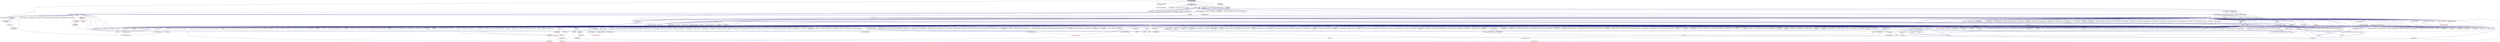digraph "locality_namespace.hpp"
{
  edge [fontname="Helvetica",fontsize="10",labelfontname="Helvetica",labelfontsize="10"];
  node [fontname="Helvetica",fontsize="10",shape=record];
  Node200 [label="locality_namespace.hpp",height=0.2,width=0.4,color="black", fillcolor="grey75", style="filled", fontcolor="black"];
  Node200 -> Node201 [dir="back",color="midnightblue",fontsize="10",style="solid",fontname="Helvetica"];
  Node201 [label="addressing_service.hpp",height=0.2,width=0.4,color="black", fillcolor="white", style="filled",URL="$d1/dd7/addressing__service_8hpp.html"];
  Node201 -> Node202 [dir="back",color="midnightblue",fontsize="10",style="solid",fontname="Helvetica"];
  Node202 [label="resolver_client.hpp",height=0.2,width=0.4,color="black", fillcolor="white", style="filled",URL="$d5/d6b/resolver__client_8hpp.html"];
  Node202 -> Node203 [dir="back",color="midnightblue",fontsize="10",style="solid",fontname="Helvetica"];
  Node203 [label="naming.hpp",height=0.2,width=0.4,color="black", fillcolor="white", style="filled",URL="$dd/d43/naming_8hpp.html"];
  Node203 -> Node204 [dir="back",color="midnightblue",fontsize="10",style="solid",fontname="Helvetica"];
  Node204 [label="row.hpp",height=0.2,width=0.4,color="black", fillcolor="white", style="filled",URL="$dc/d69/row_8hpp.html"];
  Node204 -> Node205 [dir="back",color="midnightblue",fontsize="10",style="solid",fontname="Helvetica"];
  Node205 [label="grid.hpp",height=0.2,width=0.4,color="black", fillcolor="white", style="filled",URL="$dc/d8a/grid_8hpp.html"];
  Node205 -> Node206 [dir="back",color="midnightblue",fontsize="10",style="solid",fontname="Helvetica"];
  Node206 [label="jacobi.cpp",height=0.2,width=0.4,color="black", fillcolor="white", style="filled",URL="$d2/d27/jacobi_8cpp.html"];
  Node205 -> Node207 [dir="back",color="midnightblue",fontsize="10",style="solid",fontname="Helvetica"];
  Node207 [label="solver.hpp",height=0.2,width=0.4,color="black", fillcolor="white", style="filled",URL="$db/d9a/server_2solver_8hpp.html"];
  Node207 -> Node208 [dir="back",color="midnightblue",fontsize="10",style="solid",fontname="Helvetica"];
  Node208 [label="solver.hpp",height=0.2,width=0.4,color="black", fillcolor="white", style="filled",URL="$d2/d1c/solver_8hpp.html"];
  Node208 -> Node206 [dir="back",color="midnightblue",fontsize="10",style="solid",fontname="Helvetica"];
  Node207 -> Node209 [dir="back",color="midnightblue",fontsize="10",style="solid",fontname="Helvetica"];
  Node209 [label="solver.cpp",height=0.2,width=0.4,color="black", fillcolor="white", style="filled",URL="$d6/d94/solver_8cpp.html"];
  Node205 -> Node208 [dir="back",color="midnightblue",fontsize="10",style="solid",fontname="Helvetica"];
  Node205 -> Node210 [dir="back",color="midnightblue",fontsize="10",style="solid",fontname="Helvetica"];
  Node210 [label="grid.cpp",height=0.2,width=0.4,color="black", fillcolor="white", style="filled",URL="$d6/d1b/jacobi__component_2grid_8cpp.html"];
  Node204 -> Node211 [dir="back",color="midnightblue",fontsize="10",style="solid",fontname="Helvetica"];
  Node211 [label="stencil_iterator.hpp",height=0.2,width=0.4,color="black", fillcolor="white", style="filled",URL="$dc/d5c/server_2stencil__iterator_8hpp.html"];
  Node211 -> Node207 [dir="back",color="midnightblue",fontsize="10",style="solid",fontname="Helvetica"];
  Node211 -> Node212 [dir="back",color="midnightblue",fontsize="10",style="solid",fontname="Helvetica"];
  Node212 [label="stencil_iterator.cpp",height=0.2,width=0.4,color="black", fillcolor="white", style="filled",URL="$d6/de1/server_2stencil__iterator_8cpp.html"];
  Node211 -> Node213 [dir="back",color="midnightblue",fontsize="10",style="solid",fontname="Helvetica"];
  Node213 [label="stencil_iterator.cpp",height=0.2,width=0.4,color="black", fillcolor="white", style="filled",URL="$d7/d71/stencil__iterator_8cpp.html"];
  Node204 -> Node210 [dir="back",color="midnightblue",fontsize="10",style="solid",fontname="Helvetica"];
  Node203 -> Node214 [dir="back",color="midnightblue",fontsize="10",style="solid",fontname="Helvetica"];
  Node214 [label="stencil_iterator.hpp",height=0.2,width=0.4,color="black", fillcolor="white", style="filled",URL="$d4/dc8/stencil__iterator_8hpp.html"];
  Node214 -> Node207 [dir="back",color="midnightblue",fontsize="10",style="solid",fontname="Helvetica"];
  Node214 -> Node211 [dir="back",color="midnightblue",fontsize="10",style="solid",fontname="Helvetica"];
  Node214 -> Node213 [dir="back",color="midnightblue",fontsize="10",style="solid",fontname="Helvetica"];
  Node203 -> Node208 [dir="back",color="midnightblue",fontsize="10",style="solid",fontname="Helvetica"];
  Node203 -> Node215 [dir="back",color="midnightblue",fontsize="10",style="solid",fontname="Helvetica"];
  Node215 [label="runtime.hpp",height=0.2,width=0.4,color="black", fillcolor="white", style="filled",URL="$d5/d15/include_2runtime_8hpp.html"];
  Node215 -> Node216 [dir="back",color="midnightblue",fontsize="10",style="solid",fontname="Helvetica"];
  Node216 [label="async_io_action.cpp",height=0.2,width=0.4,color="black", fillcolor="white", style="filled",URL="$d3/df5/async__io__action_8cpp.html"];
  Node215 -> Node217 [dir="back",color="midnightblue",fontsize="10",style="solid",fontname="Helvetica"];
  Node217 [label="async_io_external.cpp",height=0.2,width=0.4,color="black", fillcolor="white", style="filled",URL="$da/d9a/async__io__external_8cpp.html"];
  Node215 -> Node218 [dir="back",color="midnightblue",fontsize="10",style="solid",fontname="Helvetica"];
  Node218 [label="async_io_low_level.cpp",height=0.2,width=0.4,color="black", fillcolor="white", style="filled",URL="$dc/d10/async__io__low__level_8cpp.html"];
  Node215 -> Node219 [dir="back",color="midnightblue",fontsize="10",style="solid",fontname="Helvetica"];
  Node219 [label="async_io_simple.cpp",height=0.2,width=0.4,color="black", fillcolor="white", style="filled",URL="$da/db7/async__io__simple_8cpp.html"];
  Node215 -> Node220 [dir="back",color="midnightblue",fontsize="10",style="solid",fontname="Helvetica"];
  Node220 [label="rnd_future_reduce.cpp",height=0.2,width=0.4,color="black", fillcolor="white", style="filled",URL="$d1/db5/rnd__future__reduce_8cpp.html"];
  Node215 -> Node221 [dir="back",color="midnightblue",fontsize="10",style="solid",fontname="Helvetica"];
  Node221 [label="oversubscribing_resource\l_partitioner.cpp",height=0.2,width=0.4,color="black", fillcolor="white", style="filled",URL="$dd/dee/oversubscribing__resource__partitioner_8cpp.html"];
  Node215 -> Node222 [dir="back",color="midnightblue",fontsize="10",style="solid",fontname="Helvetica"];
  Node222 [label="system_characteristics.hpp",height=0.2,width=0.4,color="black", fillcolor="white", style="filled",URL="$d0/d07/system__characteristics_8hpp.html"];
  Node222 -> Node221 [dir="back",color="midnightblue",fontsize="10",style="solid",fontname="Helvetica"];
  Node222 -> Node223 [dir="back",color="midnightblue",fontsize="10",style="solid",fontname="Helvetica"];
  Node223 [label="simple_resource_partitioner.cpp",height=0.2,width=0.4,color="black", fillcolor="white", style="filled",URL="$d5/df9/simple__resource__partitioner_8cpp.html"];
  Node215 -> Node223 [dir="back",color="midnightblue",fontsize="10",style="solid",fontname="Helvetica"];
  Node215 -> Node224 [dir="back",color="midnightblue",fontsize="10",style="solid",fontname="Helvetica"];
  Node224 [label="hpx.hpp",height=0.2,width=0.4,color="red", fillcolor="white", style="filled",URL="$d0/daa/hpx_8hpp.html"];
  Node224 -> Node225 [dir="back",color="midnightblue",fontsize="10",style="solid",fontname="Helvetica"];
  Node225 [label="1d_stencil_1.cpp",height=0.2,width=0.4,color="black", fillcolor="white", style="filled",URL="$d2/db1/1d__stencil__1_8cpp.html"];
  Node224 -> Node226 [dir="back",color="midnightblue",fontsize="10",style="solid",fontname="Helvetica"];
  Node226 [label="1d_stencil_2.cpp",height=0.2,width=0.4,color="black", fillcolor="white", style="filled",URL="$d3/dd1/1d__stencil__2_8cpp.html"];
  Node224 -> Node227 [dir="back",color="midnightblue",fontsize="10",style="solid",fontname="Helvetica"];
  Node227 [label="1d_stencil_3.cpp",height=0.2,width=0.4,color="black", fillcolor="white", style="filled",URL="$db/d19/1d__stencil__3_8cpp.html"];
  Node224 -> Node228 [dir="back",color="midnightblue",fontsize="10",style="solid",fontname="Helvetica"];
  Node228 [label="1d_stencil_4.cpp",height=0.2,width=0.4,color="black", fillcolor="white", style="filled",URL="$d1/d7d/1d__stencil__4_8cpp.html"];
  Node224 -> Node229 [dir="back",color="midnightblue",fontsize="10",style="solid",fontname="Helvetica"];
  Node229 [label="1d_stencil_4_parallel.cpp",height=0.2,width=0.4,color="black", fillcolor="white", style="filled",URL="$d6/d05/1d__stencil__4__parallel_8cpp.html"];
  Node224 -> Node230 [dir="back",color="midnightblue",fontsize="10",style="solid",fontname="Helvetica"];
  Node230 [label="1d_stencil_4_repart.cpp",height=0.2,width=0.4,color="black", fillcolor="white", style="filled",URL="$d0/d6b/1d__stencil__4__repart_8cpp.html"];
  Node224 -> Node231 [dir="back",color="midnightblue",fontsize="10",style="solid",fontname="Helvetica"];
  Node231 [label="1d_stencil_4_throttle.cpp",height=0.2,width=0.4,color="black", fillcolor="white", style="filled",URL="$d6/de5/1d__stencil__4__throttle_8cpp.html"];
  Node224 -> Node232 [dir="back",color="midnightblue",fontsize="10",style="solid",fontname="Helvetica"];
  Node232 [label="1d_stencil_5.cpp",height=0.2,width=0.4,color="black", fillcolor="white", style="filled",URL="$d7/d2a/1d__stencil__5_8cpp.html"];
  Node224 -> Node233 [dir="back",color="midnightblue",fontsize="10",style="solid",fontname="Helvetica"];
  Node233 [label="1d_stencil_6.cpp",height=0.2,width=0.4,color="black", fillcolor="white", style="filled",URL="$db/de7/1d__stencil__6_8cpp.html"];
  Node224 -> Node234 [dir="back",color="midnightblue",fontsize="10",style="solid",fontname="Helvetica"];
  Node234 [label="1d_stencil_7.cpp",height=0.2,width=0.4,color="black", fillcolor="white", style="filled",URL="$d4/d5a/1d__stencil__7_8cpp.html"];
  Node224 -> Node235 [dir="back",color="midnightblue",fontsize="10",style="solid",fontname="Helvetica"];
  Node235 [label="1d_stencil_8.cpp",height=0.2,width=0.4,color="black", fillcolor="white", style="filled",URL="$df/de0/1d__stencil__8_8cpp.html"];
  Node224 -> Node236 [dir="back",color="midnightblue",fontsize="10",style="solid",fontname="Helvetica"];
  Node236 [label="accumulator.cpp",height=0.2,width=0.4,color="black", fillcolor="white", style="filled",URL="$d1/d81/accumulator_8cpp.html"];
  Node224 -> Node237 [dir="back",color="midnightblue",fontsize="10",style="solid",fontname="Helvetica"];
  Node237 [label="accumulator.hpp",height=0.2,width=0.4,color="black", fillcolor="white", style="filled",URL="$d4/d9d/server_2accumulator_8hpp.html"];
  Node237 -> Node236 [dir="back",color="midnightblue",fontsize="10",style="solid",fontname="Helvetica"];
  Node237 -> Node238 [dir="back",color="midnightblue",fontsize="10",style="solid",fontname="Helvetica"];
  Node238 [label="accumulator.hpp",height=0.2,width=0.4,color="red", fillcolor="white", style="filled",URL="$d8/d5e/accumulator_8hpp.html"];
  Node224 -> Node240 [dir="back",color="midnightblue",fontsize="10",style="solid",fontname="Helvetica"];
  Node240 [label="template_function_accumulator.hpp",height=0.2,width=0.4,color="black", fillcolor="white", style="filled",URL="$d7/da6/server_2template__function__accumulator_8hpp.html"];
  Node240 -> Node241 [dir="back",color="midnightblue",fontsize="10",style="solid",fontname="Helvetica"];
  Node241 [label="template_function_accumulator.cpp",height=0.2,width=0.4,color="black", fillcolor="white", style="filled",URL="$d5/d02/template__function__accumulator_8cpp.html"];
  Node240 -> Node242 [dir="back",color="midnightblue",fontsize="10",style="solid",fontname="Helvetica"];
  Node242 [label="template_function_accumulator.hpp",height=0.2,width=0.4,color="red", fillcolor="white", style="filled",URL="$d3/de9/template__function__accumulator_8hpp.html"];
  Node224 -> Node244 [dir="back",color="midnightblue",fontsize="10",style="solid",fontname="Helvetica"];
  Node244 [label="template_accumulator.cpp",height=0.2,width=0.4,color="black", fillcolor="white", style="filled",URL="$d0/d4a/template__accumulator_8cpp.html"];
  Node224 -> Node241 [dir="back",color="midnightblue",fontsize="10",style="solid",fontname="Helvetica"];
  Node224 -> Node242 [dir="back",color="midnightblue",fontsize="10",style="solid",fontname="Helvetica"];
  Node224 -> Node245 [dir="back",color="midnightblue",fontsize="10",style="solid",fontname="Helvetica"];
  Node245 [label="allgather_module.cpp",height=0.2,width=0.4,color="black", fillcolor="white", style="filled",URL="$df/de4/allgather__module_8cpp.html"];
  Node224 -> Node246 [dir="back",color="midnightblue",fontsize="10",style="solid",fontname="Helvetica"];
  Node246 [label="allgather.cpp",height=0.2,width=0.4,color="black", fillcolor="white", style="filled",URL="$d7/d06/allgather_8cpp.html"];
  Node224 -> Node247 [dir="back",color="midnightblue",fontsize="10",style="solid",fontname="Helvetica"];
  Node247 [label="allgather_and_gate.cpp",height=0.2,width=0.4,color="black", fillcolor="white", style="filled",URL="$d1/d56/allgather__and__gate_8cpp.html"];
  Node224 -> Node248 [dir="back",color="midnightblue",fontsize="10",style="solid",fontname="Helvetica"];
  Node248 [label="ag_client.cpp",height=0.2,width=0.4,color="black", fillcolor="white", style="filled",URL="$d4/d5d/ag__client_8cpp.html"];
  Node224 -> Node249 [dir="back",color="midnightblue",fontsize="10",style="solid",fontname="Helvetica"];
  Node249 [label="hpx_thread_phase.cpp",height=0.2,width=0.4,color="black", fillcolor="white", style="filled",URL="$d5/dca/hpx__thread__phase_8cpp.html"];
  Node224 -> Node250 [dir="back",color="midnightblue",fontsize="10",style="solid",fontname="Helvetica"];
  Node250 [label="os_thread_num.cpp",height=0.2,width=0.4,color="black", fillcolor="white", style="filled",URL="$d2/dfb/os__thread__num_8cpp.html"];
  Node224 -> Node251 [dir="back",color="midnightblue",fontsize="10",style="solid",fontname="Helvetica"];
  Node251 [label="cancelable_action.cpp",height=0.2,width=0.4,color="black", fillcolor="white", style="filled",URL="$d5/d0c/cancelable__action_8cpp.html"];
  Node224 -> Node252 [dir="back",color="midnightblue",fontsize="10",style="solid",fontname="Helvetica"];
  Node252 [label="cancelable_action.hpp",height=0.2,width=0.4,color="black", fillcolor="white", style="filled",URL="$d5/d4d/server_2cancelable__action_8hpp.html"];
  Node252 -> Node251 [dir="back",color="midnightblue",fontsize="10",style="solid",fontname="Helvetica"];
  Node252 -> Node253 [dir="back",color="midnightblue",fontsize="10",style="solid",fontname="Helvetica"];
  Node253 [label="cancelable_action.hpp",height=0.2,width=0.4,color="black", fillcolor="white", style="filled",URL="$d0/da3/stubs_2cancelable__action_8hpp.html"];
  Node253 -> Node254 [dir="back",color="midnightblue",fontsize="10",style="solid",fontname="Helvetica"];
  Node254 [label="cancelable_action.hpp",height=0.2,width=0.4,color="black", fillcolor="white", style="filled",URL="$d6/d28/cancelable__action_8hpp.html"];
  Node254 -> Node255 [dir="back",color="midnightblue",fontsize="10",style="solid",fontname="Helvetica"];
  Node255 [label="cancelable_action_client.cpp",height=0.2,width=0.4,color="black", fillcolor="white", style="filled",URL="$d1/db8/cancelable__action__client_8cpp.html"];
  Node224 -> Node253 [dir="back",color="midnightblue",fontsize="10",style="solid",fontname="Helvetica"];
  Node224 -> Node255 [dir="back",color="midnightblue",fontsize="10",style="solid",fontname="Helvetica"];
  Node224 -> Node256 [dir="back",color="midnightblue",fontsize="10",style="solid",fontname="Helvetica"];
  Node256 [label="cublas_matmul.cpp",height=0.2,width=0.4,color="black", fillcolor="white", style="filled",URL="$dd/d84/cublas__matmul_8cpp.html"];
  Node224 -> Node257 [dir="back",color="midnightblue",fontsize="10",style="solid",fontname="Helvetica"];
  Node257 [label="win_perf_counters.cpp",height=0.2,width=0.4,color="black", fillcolor="white", style="filled",URL="$d8/d11/win__perf__counters_8cpp.html"];
  Node224 -> Node258 [dir="back",color="midnightblue",fontsize="10",style="solid",fontname="Helvetica"];
  Node258 [label="win_perf_counters.hpp",height=0.2,width=0.4,color="black", fillcolor="white", style="filled",URL="$d5/da7/win__perf__counters_8hpp.html"];
  Node224 -> Node259 [dir="back",color="midnightblue",fontsize="10",style="solid",fontname="Helvetica"];
  Node259 [label="hello_world_component.hpp",height=0.2,width=0.4,color="red", fillcolor="white", style="filled",URL="$df/df0/hello__world__component_8hpp.html"];
  Node224 -> Node262 [dir="back",color="midnightblue",fontsize="10",style="solid",fontname="Helvetica"];
  Node262 [label="interpolate1d.cpp",height=0.2,width=0.4,color="black", fillcolor="white", style="filled",URL="$d0/d05/interpolate1d_8cpp.html"];
  Node224 -> Node263 [dir="back",color="midnightblue",fontsize="10",style="solid",fontname="Helvetica"];
  Node263 [label="partition.hpp",height=0.2,width=0.4,color="black", fillcolor="white", style="filled",URL="$d0/d7a/examples_2interpolate1d_2interpolate1d_2partition_8hpp.html"];
  Node263 -> Node262 [dir="back",color="midnightblue",fontsize="10",style="solid",fontname="Helvetica"];
  Node263 -> Node264 [dir="back",color="midnightblue",fontsize="10",style="solid",fontname="Helvetica"];
  Node264 [label="interpolate1d.hpp",height=0.2,width=0.4,color="red", fillcolor="white", style="filled",URL="$d4/dc7/interpolate1d_8hpp.html"];
  Node264 -> Node262 [dir="back",color="midnightblue",fontsize="10",style="solid",fontname="Helvetica"];
  Node224 -> Node266 [dir="back",color="midnightblue",fontsize="10",style="solid",fontname="Helvetica"];
  Node266 [label="partition.hpp",height=0.2,width=0.4,color="black", fillcolor="white", style="filled",URL="$d0/dff/examples_2interpolate1d_2interpolate1d_2server_2partition_8hpp.html"];
  Node266 -> Node263 [dir="back",color="midnightblue",fontsize="10",style="solid",fontname="Helvetica"];
  Node266 -> Node267 [dir="back",color="midnightblue",fontsize="10",style="solid",fontname="Helvetica"];
  Node267 [label="partition.cpp",height=0.2,width=0.4,color="black", fillcolor="white", style="filled",URL="$d0/d4f/examples_2interpolate1d_2interpolate1d_2server_2partition_8cpp.html"];
  Node224 -> Node264 [dir="back",color="midnightblue",fontsize="10",style="solid",fontname="Helvetica"];
  Node224 -> Node268 [dir="back",color="midnightblue",fontsize="10",style="solid",fontname="Helvetica"];
  Node268 [label="read_values.cpp",height=0.2,width=0.4,color="black", fillcolor="white", style="filled",URL="$d0/d8c/interpolate1d_2interpolate1d_2read__values_8cpp.html"];
  Node224 -> Node267 [dir="back",color="midnightblue",fontsize="10",style="solid",fontname="Helvetica"];
  Node224 -> Node206 [dir="back",color="midnightblue",fontsize="10",style="solid",fontname="Helvetica"];
  Node224 -> Node210 [dir="back",color="midnightblue",fontsize="10",style="solid",fontname="Helvetica"];
  Node224 -> Node269 [dir="back",color="midnightblue",fontsize="10",style="solid",fontname="Helvetica"];
  Node269 [label="row.cpp",height=0.2,width=0.4,color="black", fillcolor="white", style="filled",URL="$d3/d86/server_2row_8cpp.html"];
  Node224 -> Node209 [dir="back",color="midnightblue",fontsize="10",style="solid",fontname="Helvetica"];
  Node224 -> Node212 [dir="back",color="midnightblue",fontsize="10",style="solid",fontname="Helvetica"];
  Node224 -> Node213 [dir="back",color="midnightblue",fontsize="10",style="solid",fontname="Helvetica"];
  Node224 -> Node270 [dir="back",color="midnightblue",fontsize="10",style="solid",fontname="Helvetica"];
  Node270 [label="jacobi.cpp",height=0.2,width=0.4,color="black", fillcolor="white", style="filled",URL="$d3/d44/smp_2jacobi_8cpp.html"];
  Node224 -> Node271 [dir="back",color="midnightblue",fontsize="10",style="solid",fontname="Helvetica"];
  Node271 [label="jacobi_hpx.cpp",height=0.2,width=0.4,color="black", fillcolor="white", style="filled",URL="$d8/d72/jacobi__hpx_8cpp.html"];
  Node224 -> Node272 [dir="back",color="midnightblue",fontsize="10",style="solid",fontname="Helvetica"];
  Node272 [label="jacobi_nonuniform.cpp",height=0.2,width=0.4,color="black", fillcolor="white", style="filled",URL="$dd/ddc/jacobi__nonuniform_8cpp.html"];
  Node224 -> Node273 [dir="back",color="midnightblue",fontsize="10",style="solid",fontname="Helvetica"];
  Node273 [label="jacobi_nonuniform_hpx.cpp",height=0.2,width=0.4,color="black", fillcolor="white", style="filled",URL="$de/d56/jacobi__nonuniform__hpx_8cpp.html"];
  Node224 -> Node274 [dir="back",color="midnightblue",fontsize="10",style="solid",fontname="Helvetica"];
  Node274 [label="nqueen.cpp",height=0.2,width=0.4,color="black", fillcolor="white", style="filled",URL="$db/dca/nqueen_8cpp.html"];
  Node224 -> Node275 [dir="back",color="midnightblue",fontsize="10",style="solid",fontname="Helvetica"];
  Node275 [label="nqueen.hpp",height=0.2,width=0.4,color="red", fillcolor="white", style="filled",URL="$de/d58/server_2nqueen_8hpp.html"];
  Node275 -> Node274 [dir="back",color="midnightblue",fontsize="10",style="solid",fontname="Helvetica"];
  Node224 -> Node278 [dir="back",color="midnightblue",fontsize="10",style="solid",fontname="Helvetica"];
  Node278 [label="nqueen_client.cpp",height=0.2,width=0.4,color="black", fillcolor="white", style="filled",URL="$d3/d5e/nqueen__client_8cpp.html"];
  Node224 -> Node279 [dir="back",color="midnightblue",fontsize="10",style="solid",fontname="Helvetica"];
  Node279 [label="sine.cpp",height=0.2,width=0.4,color="black", fillcolor="white", style="filled",URL="$d3/d0d/server_2sine_8cpp.html"];
  Node224 -> Node280 [dir="back",color="midnightblue",fontsize="10",style="solid",fontname="Helvetica"];
  Node280 [label="sine.hpp",height=0.2,width=0.4,color="black", fillcolor="white", style="filled",URL="$d8/dac/sine_8hpp.html"];
  Node280 -> Node279 [dir="back",color="midnightblue",fontsize="10",style="solid",fontname="Helvetica"];
  Node280 -> Node281 [dir="back",color="midnightblue",fontsize="10",style="solid",fontname="Helvetica"];
  Node281 [label="sine.cpp",height=0.2,width=0.4,color="black", fillcolor="white", style="filled",URL="$d5/dd8/sine_8cpp.html"];
  Node224 -> Node281 [dir="back",color="midnightblue",fontsize="10",style="solid",fontname="Helvetica"];
  Node224 -> Node282 [dir="back",color="midnightblue",fontsize="10",style="solid",fontname="Helvetica"];
  Node282 [label="sine_client.cpp",height=0.2,width=0.4,color="black", fillcolor="white", style="filled",URL="$db/d62/sine__client_8cpp.html"];
  Node224 -> Node283 [dir="back",color="midnightblue",fontsize="10",style="solid",fontname="Helvetica"];
  Node283 [label="qt.cpp",height=0.2,width=0.4,color="black", fillcolor="white", style="filled",URL="$df/d90/qt_8cpp.html"];
  Node224 -> Node284 [dir="back",color="midnightblue",fontsize="10",style="solid",fontname="Helvetica"];
  Node284 [label="queue_client.cpp",height=0.2,width=0.4,color="black", fillcolor="white", style="filled",URL="$d7/d96/queue__client_8cpp.html"];
  Node224 -> Node285 [dir="back",color="midnightblue",fontsize="10",style="solid",fontname="Helvetica"];
  Node285 [label="customize_async.cpp",height=0.2,width=0.4,color="black", fillcolor="white", style="filled",URL="$d0/d82/customize__async_8cpp.html"];
  Node224 -> Node286 [dir="back",color="midnightblue",fontsize="10",style="solid",fontname="Helvetica"];
  Node286 [label="data_actions.cpp",height=0.2,width=0.4,color="black", fillcolor="white", style="filled",URL="$dc/d68/data__actions_8cpp.html"];
  Node224 -> Node287 [dir="back",color="midnightblue",fontsize="10",style="solid",fontname="Helvetica"];
  Node287 [label="error_handling.cpp",height=0.2,width=0.4,color="black", fillcolor="white", style="filled",URL="$d9/d96/error__handling_8cpp.html"];
  Node224 -> Node288 [dir="back",color="midnightblue",fontsize="10",style="solid",fontname="Helvetica"];
  Node288 [label="event_synchronization.cpp",height=0.2,width=0.4,color="black", fillcolor="white", style="filled",URL="$d0/d35/event__synchronization_8cpp.html"];
  Node224 -> Node289 [dir="back",color="midnightblue",fontsize="10",style="solid",fontname="Helvetica"];
  Node289 [label="factorial.cpp",height=0.2,width=0.4,color="black", fillcolor="white", style="filled",URL="$d9/d00/factorial_8cpp.html"];
  Node224 -> Node290 [dir="back",color="midnightblue",fontsize="10",style="solid",fontname="Helvetica"];
  Node290 [label="file_serialization.cpp",height=0.2,width=0.4,color="black", fillcolor="white", style="filled",URL="$de/d58/file__serialization_8cpp.html"];
  Node224 -> Node291 [dir="back",color="midnightblue",fontsize="10",style="solid",fontname="Helvetica"];
  Node291 [label="init_globally.cpp",height=0.2,width=0.4,color="black", fillcolor="white", style="filled",URL="$d6/dad/init__globally_8cpp.html"];
  Node224 -> Node292 [dir="back",color="midnightblue",fontsize="10",style="solid",fontname="Helvetica"];
  Node292 [label="interest_calculator.cpp",height=0.2,width=0.4,color="black", fillcolor="white", style="filled",URL="$d2/d86/interest__calculator_8cpp.html"];
  Node224 -> Node293 [dir="back",color="midnightblue",fontsize="10",style="solid",fontname="Helvetica"];
  Node293 [label="non_atomic_rma.cpp",height=0.2,width=0.4,color="black", fillcolor="white", style="filled",URL="$d7/d8b/non__atomic__rma_8cpp.html"];
  Node224 -> Node294 [dir="back",color="midnightblue",fontsize="10",style="solid",fontname="Helvetica"];
  Node294 [label="partitioned_vector\l_spmd_foreach.cpp",height=0.2,width=0.4,color="black", fillcolor="white", style="filled",URL="$db/d7c/partitioned__vector__spmd__foreach_8cpp.html"];
  Node224 -> Node295 [dir="back",color="midnightblue",fontsize="10",style="solid",fontname="Helvetica"];
  Node295 [label="pipeline1.cpp",height=0.2,width=0.4,color="black", fillcolor="white", style="filled",URL="$d5/d77/pipeline1_8cpp.html"];
  Node224 -> Node296 [dir="back",color="midnightblue",fontsize="10",style="solid",fontname="Helvetica"];
  Node296 [label="quicksort.cpp",height=0.2,width=0.4,color="black", fillcolor="white", style="filled",URL="$d3/d1e/quicksort_8cpp.html"];
  Node224 -> Node297 [dir="back",color="midnightblue",fontsize="10",style="solid",fontname="Helvetica"];
  Node297 [label="receive_buffer.cpp",height=0.2,width=0.4,color="black", fillcolor="white", style="filled",URL="$d7/d10/receive__buffer_8cpp.html"];
  Node224 -> Node298 [dir="back",color="midnightblue",fontsize="10",style="solid",fontname="Helvetica"];
  Node298 [label="safe_object.cpp",height=0.2,width=0.4,color="black", fillcolor="white", style="filled",URL="$dd/d52/safe__object_8cpp.html"];
  Node224 -> Node299 [dir="back",color="midnightblue",fontsize="10",style="solid",fontname="Helvetica"];
  Node299 [label="sort_by_key_demo.cpp",height=0.2,width=0.4,color="black", fillcolor="white", style="filled",URL="$da/d20/sort__by__key__demo_8cpp.html"];
  Node224 -> Node300 [dir="back",color="midnightblue",fontsize="10",style="solid",fontname="Helvetica"];
  Node300 [label="timed_wake.cpp",height=0.2,width=0.4,color="black", fillcolor="white", style="filled",URL="$d8/df9/timed__wake_8cpp.html"];
  Node224 -> Node301 [dir="back",color="midnightblue",fontsize="10",style="solid",fontname="Helvetica"];
  Node301 [label="vector_counting_dotproduct.cpp",height=0.2,width=0.4,color="black", fillcolor="white", style="filled",URL="$df/de9/vector__counting__dotproduct_8cpp.html"];
  Node224 -> Node302 [dir="back",color="midnightblue",fontsize="10",style="solid",fontname="Helvetica"];
  Node302 [label="vector_zip_dotproduct.cpp",height=0.2,width=0.4,color="black", fillcolor="white", style="filled",URL="$dc/d18/vector__zip__dotproduct_8cpp.html"];
  Node224 -> Node303 [dir="back",color="midnightblue",fontsize="10",style="solid",fontname="Helvetica"];
  Node303 [label="zerocopy_rdma.cpp",height=0.2,width=0.4,color="black", fillcolor="white", style="filled",URL="$d1/dad/zerocopy__rdma_8cpp.html"];
  Node224 -> Node304 [dir="back",color="midnightblue",fontsize="10",style="solid",fontname="Helvetica"];
  Node304 [label="random_mem_access.cpp",height=0.2,width=0.4,color="black", fillcolor="white", style="filled",URL="$d1/d51/random__mem__access_8cpp.html"];
  Node224 -> Node305 [dir="back",color="midnightblue",fontsize="10",style="solid",fontname="Helvetica"];
  Node305 [label="random_mem_access.hpp",height=0.2,width=0.4,color="red", fillcolor="white", style="filled",URL="$d0/d19/server_2random__mem__access_8hpp.html"];
  Node305 -> Node304 [dir="back",color="midnightblue",fontsize="10",style="solid",fontname="Helvetica"];
  Node224 -> Node308 [dir="back",color="midnightblue",fontsize="10",style="solid",fontname="Helvetica"];
  Node308 [label="random_mem_access_client.cpp",height=0.2,width=0.4,color="black", fillcolor="white", style="filled",URL="$df/d1b/random__mem__access__client_8cpp.html"];
  Node224 -> Node221 [dir="back",color="midnightblue",fontsize="10",style="solid",fontname="Helvetica"];
  Node224 -> Node223 [dir="back",color="midnightblue",fontsize="10",style="solid",fontname="Helvetica"];
  Node224 -> Node309 [dir="back",color="midnightblue",fontsize="10",style="solid",fontname="Helvetica"];
  Node309 [label="dimension.hpp",height=0.2,width=0.4,color="red", fillcolor="white", style="filled",URL="$d6/d39/sheneos_2sheneos_2dimension_8hpp.html"];
  Node309 -> Node315 [dir="back",color="midnightblue",fontsize="10",style="solid",fontname="Helvetica"];
  Node315 [label="partition3d.hpp",height=0.2,width=0.4,color="black", fillcolor="white", style="filled",URL="$dd/dbf/server_2partition3d_8hpp.html"];
  Node315 -> Node316 [dir="back",color="midnightblue",fontsize="10",style="solid",fontname="Helvetica"];
  Node316 [label="partition3d.hpp",height=0.2,width=0.4,color="black", fillcolor="white", style="filled",URL="$d1/d50/partition3d_8hpp.html"];
  Node316 -> Node312 [dir="back",color="midnightblue",fontsize="10",style="solid",fontname="Helvetica"];
  Node312 [label="interpolator.cpp",height=0.2,width=0.4,color="black", fillcolor="white", style="filled",URL="$d5/d02/interpolator_8cpp.html"];
  Node316 -> Node317 [dir="back",color="midnightblue",fontsize="10",style="solid",fontname="Helvetica"];
  Node317 [label="interpolator.hpp",height=0.2,width=0.4,color="red", fillcolor="white", style="filled",URL="$dc/d3b/interpolator_8hpp.html"];
  Node317 -> Node312 [dir="back",color="midnightblue",fontsize="10",style="solid",fontname="Helvetica"];
  Node317 -> Node319 [dir="back",color="midnightblue",fontsize="10",style="solid",fontname="Helvetica"];
  Node319 [label="sheneos_compare.cpp",height=0.2,width=0.4,color="black", fillcolor="white", style="filled",URL="$dc/d11/sheneos__compare_8cpp.html"];
  Node317 -> Node320 [dir="back",color="midnightblue",fontsize="10",style="solid",fontname="Helvetica"];
  Node320 [label="sheneos_test.cpp",height=0.2,width=0.4,color="black", fillcolor="white", style="filled",URL="$d4/d6e/sheneos__test_8cpp.html"];
  Node315 -> Node314 [dir="back",color="midnightblue",fontsize="10",style="solid",fontname="Helvetica"];
  Node314 [label="partition3d.cpp",height=0.2,width=0.4,color="black", fillcolor="white", style="filled",URL="$de/d70/partition3d_8cpp.html"];
  Node224 -> Node312 [dir="back",color="midnightblue",fontsize="10",style="solid",fontname="Helvetica"];
  Node224 -> Node316 [dir="back",color="midnightblue",fontsize="10",style="solid",fontname="Helvetica"];
  Node224 -> Node315 [dir="back",color="midnightblue",fontsize="10",style="solid",fontname="Helvetica"];
  Node224 -> Node317 [dir="back",color="midnightblue",fontsize="10",style="solid",fontname="Helvetica"];
  Node224 -> Node321 [dir="back",color="midnightblue",fontsize="10",style="solid",fontname="Helvetica"];
  Node321 [label="configuration.hpp",height=0.2,width=0.4,color="red", fillcolor="white", style="filled",URL="$dc/d0a/configuration_8hpp.html"];
  Node321 -> Node317 [dir="back",color="midnightblue",fontsize="10",style="solid",fontname="Helvetica"];
  Node224 -> Node313 [dir="back",color="midnightblue",fontsize="10",style="solid",fontname="Helvetica"];
  Node313 [label="read_values.cpp",height=0.2,width=0.4,color="black", fillcolor="white", style="filled",URL="$d7/da4/sheneos_2sheneos_2read__values_8cpp.html"];
  Node224 -> Node314 [dir="back",color="midnightblue",fontsize="10",style="solid",fontname="Helvetica"];
  Node224 -> Node320 [dir="back",color="midnightblue",fontsize="10",style="solid",fontname="Helvetica"];
  Node224 -> Node323 [dir="back",color="midnightblue",fontsize="10",style="solid",fontname="Helvetica"];
  Node323 [label="startup_shutdown.cpp",height=0.2,width=0.4,color="black", fillcolor="white", style="filled",URL="$d3/dfc/server_2startup__shutdown_8cpp.html"];
  Node224 -> Node324 [dir="back",color="midnightblue",fontsize="10",style="solid",fontname="Helvetica"];
  Node324 [label="startup_shutdown.cpp",height=0.2,width=0.4,color="black", fillcolor="white", style="filled",URL="$d0/ddb/startup__shutdown_8cpp.html"];
  Node224 -> Node325 [dir="back",color="midnightblue",fontsize="10",style="solid",fontname="Helvetica"];
  Node325 [label="spin.cpp",height=0.2,width=0.4,color="black", fillcolor="white", style="filled",URL="$d7/df2/spin_8cpp.html"];
  Node224 -> Node326 [dir="back",color="midnightblue",fontsize="10",style="solid",fontname="Helvetica"];
  Node326 [label="throttle.cpp",height=0.2,width=0.4,color="black", fillcolor="white", style="filled",URL="$de/d56/server_2throttle_8cpp.html"];
  Node224 -> Node327 [dir="back",color="midnightblue",fontsize="10",style="solid",fontname="Helvetica"];
  Node327 [label="throttle.hpp",height=0.2,width=0.4,color="black", fillcolor="white", style="filled",URL="$db/dc9/server_2throttle_8hpp.html"];
  Node327 -> Node326 [dir="back",color="midnightblue",fontsize="10",style="solid",fontname="Helvetica"];
  Node327 -> Node328 [dir="back",color="midnightblue",fontsize="10",style="solid",fontname="Helvetica"];
  Node328 [label="throttle.hpp",height=0.2,width=0.4,color="black", fillcolor="white", style="filled",URL="$d5/dec/stubs_2throttle_8hpp.html"];
  Node328 -> Node329 [dir="back",color="midnightblue",fontsize="10",style="solid",fontname="Helvetica"];
  Node329 [label="throttle.hpp",height=0.2,width=0.4,color="black", fillcolor="white", style="filled",URL="$d2/d2e/throttle_8hpp.html"];
  Node329 -> Node330 [dir="back",color="midnightblue",fontsize="10",style="solid",fontname="Helvetica"];
  Node330 [label="throttle.cpp",height=0.2,width=0.4,color="black", fillcolor="white", style="filled",URL="$db/d02/throttle_8cpp.html"];
  Node329 -> Node331 [dir="back",color="midnightblue",fontsize="10",style="solid",fontname="Helvetica"];
  Node331 [label="throttle_client.cpp",height=0.2,width=0.4,color="black", fillcolor="white", style="filled",URL="$d0/db7/throttle__client_8cpp.html"];
  Node224 -> Node328 [dir="back",color="midnightblue",fontsize="10",style="solid",fontname="Helvetica"];
  Node224 -> Node330 [dir="back",color="midnightblue",fontsize="10",style="solid",fontname="Helvetica"];
  Node224 -> Node329 [dir="back",color="midnightblue",fontsize="10",style="solid",fontname="Helvetica"];
  Node224 -> Node332 [dir="back",color="midnightblue",fontsize="10",style="solid",fontname="Helvetica"];
  Node332 [label="transpose_await.cpp",height=0.2,width=0.4,color="black", fillcolor="white", style="filled",URL="$de/d68/transpose__await_8cpp.html"];
  Node224 -> Node333 [dir="back",color="midnightblue",fontsize="10",style="solid",fontname="Helvetica"];
  Node333 [label="transpose_block.cpp",height=0.2,width=0.4,color="black", fillcolor="white", style="filled",URL="$d0/de1/transpose__block_8cpp.html"];
  Node224 -> Node334 [dir="back",color="midnightblue",fontsize="10",style="solid",fontname="Helvetica"];
  Node334 [label="transpose_block_numa.cpp",height=0.2,width=0.4,color="black", fillcolor="white", style="filled",URL="$dd/d3b/transpose__block__numa_8cpp.html"];
  Node224 -> Node335 [dir="back",color="midnightblue",fontsize="10",style="solid",fontname="Helvetica"];
  Node335 [label="transpose_serial.cpp",height=0.2,width=0.4,color="black", fillcolor="white", style="filled",URL="$db/d74/transpose__serial_8cpp.html"];
  Node224 -> Node336 [dir="back",color="midnightblue",fontsize="10",style="solid",fontname="Helvetica"];
  Node336 [label="transpose_serial_block.cpp",height=0.2,width=0.4,color="black", fillcolor="white", style="filled",URL="$d8/daa/transpose__serial__block_8cpp.html"];
  Node224 -> Node337 [dir="back",color="midnightblue",fontsize="10",style="solid",fontname="Helvetica"];
  Node337 [label="transpose_serial_vector.cpp",height=0.2,width=0.4,color="black", fillcolor="white", style="filled",URL="$d4/d04/transpose__serial__vector_8cpp.html"];
  Node224 -> Node338 [dir="back",color="midnightblue",fontsize="10",style="solid",fontname="Helvetica"];
  Node338 [label="transpose_smp.cpp",height=0.2,width=0.4,color="black", fillcolor="white", style="filled",URL="$d2/d99/transpose__smp_8cpp.html"];
  Node224 -> Node339 [dir="back",color="midnightblue",fontsize="10",style="solid",fontname="Helvetica"];
  Node339 [label="transpose_smp_block.cpp",height=0.2,width=0.4,color="black", fillcolor="white", style="filled",URL="$da/d4d/transpose__smp__block_8cpp.html"];
  Node224 -> Node340 [dir="back",color="midnightblue",fontsize="10",style="solid",fontname="Helvetica"];
  Node340 [label="simple_central_tuplespace.hpp",height=0.2,width=0.4,color="red", fillcolor="white", style="filled",URL="$db/d69/server_2simple__central__tuplespace_8hpp.html"];
  Node340 -> Node341 [dir="back",color="midnightblue",fontsize="10",style="solid",fontname="Helvetica"];
  Node341 [label="simple_central_tuplespace.cpp",height=0.2,width=0.4,color="black", fillcolor="white", style="filled",URL="$d3/dec/simple__central__tuplespace_8cpp.html"];
  Node224 -> Node345 [dir="back",color="midnightblue",fontsize="10",style="solid",fontname="Helvetica"];
  Node345 [label="tuples_warehouse.hpp",height=0.2,width=0.4,color="black", fillcolor="white", style="filled",URL="$da/de6/tuples__warehouse_8hpp.html"];
  Node345 -> Node340 [dir="back",color="midnightblue",fontsize="10",style="solid",fontname="Helvetica"];
  Node224 -> Node341 [dir="back",color="midnightblue",fontsize="10",style="solid",fontname="Helvetica"];
  Node224 -> Node346 [dir="back",color="midnightblue",fontsize="10",style="solid",fontname="Helvetica"];
  Node346 [label="hpx_runtime.cpp",height=0.2,width=0.4,color="black", fillcolor="white", style="filled",URL="$d7/d1e/hpx__runtime_8cpp.html"];
  Node224 -> Node347 [dir="back",color="midnightblue",fontsize="10",style="solid",fontname="Helvetica"];
  Node347 [label="synchronize.cpp",height=0.2,width=0.4,color="black", fillcolor="white", style="filled",URL="$da/da2/synchronize_8cpp.html"];
  Node224 -> Node348 [dir="back",color="midnightblue",fontsize="10",style="solid",fontname="Helvetica"];
  Node348 [label="agas_cache_timings.cpp",height=0.2,width=0.4,color="black", fillcolor="white", style="filled",URL="$dd/d37/agas__cache__timings_8cpp.html"];
  Node224 -> Node349 [dir="back",color="midnightblue",fontsize="10",style="solid",fontname="Helvetica"];
  Node349 [label="async_overheads.cpp",height=0.2,width=0.4,color="black", fillcolor="white", style="filled",URL="$de/da6/async__overheads_8cpp.html"];
  Node224 -> Node350 [dir="back",color="midnightblue",fontsize="10",style="solid",fontname="Helvetica"];
  Node350 [label="coroutines_call_overhead.cpp",height=0.2,width=0.4,color="black", fillcolor="white", style="filled",URL="$da/d1e/coroutines__call__overhead_8cpp.html"];
  Node224 -> Node351 [dir="back",color="midnightblue",fontsize="10",style="solid",fontname="Helvetica"];
  Node351 [label="foreach_scaling.cpp",height=0.2,width=0.4,color="black", fillcolor="white", style="filled",URL="$d4/d94/foreach__scaling_8cpp.html"];
  Node224 -> Node352 [dir="back",color="midnightblue",fontsize="10",style="solid",fontname="Helvetica"];
  Node352 [label="function_object_wrapper\l_overhead.cpp",height=0.2,width=0.4,color="black", fillcolor="white", style="filled",URL="$d5/d6f/function__object__wrapper__overhead_8cpp.html"];
  Node224 -> Node353 [dir="back",color="midnightblue",fontsize="10",style="solid",fontname="Helvetica"];
  Node353 [label="hpx_homogeneous_timed\l_task_spawn_executors.cpp",height=0.2,width=0.4,color="black", fillcolor="white", style="filled",URL="$d1/d3b/hpx__homogeneous__timed__task__spawn__executors_8cpp.html"];
  Node224 -> Node354 [dir="back",color="midnightblue",fontsize="10",style="solid",fontname="Helvetica"];
  Node354 [label="htts2_hpx.cpp",height=0.2,width=0.4,color="black", fillcolor="white", style="filled",URL="$d2/daf/htts2__hpx_8cpp.html"];
  Node224 -> Node355 [dir="back",color="midnightblue",fontsize="10",style="solid",fontname="Helvetica"];
  Node355 [label="partitioned_vector\l_foreach.cpp",height=0.2,width=0.4,color="black", fillcolor="white", style="filled",URL="$df/d5f/partitioned__vector__foreach_8cpp.html"];
  Node224 -> Node356 [dir="back",color="midnightblue",fontsize="10",style="solid",fontname="Helvetica"];
  Node356 [label="serialization_overhead.cpp",height=0.2,width=0.4,color="black", fillcolor="white", style="filled",URL="$d3/df8/serialization__overhead_8cpp.html"];
  Node224 -> Node357 [dir="back",color="midnightblue",fontsize="10",style="solid",fontname="Helvetica"];
  Node357 [label="sizeof.cpp",height=0.2,width=0.4,color="black", fillcolor="white", style="filled",URL="$d3/d0f/sizeof_8cpp.html"];
  Node224 -> Node358 [dir="back",color="midnightblue",fontsize="10",style="solid",fontname="Helvetica"];
  Node358 [label="skynet.cpp",height=0.2,width=0.4,color="black", fillcolor="white", style="filled",URL="$d0/dc3/skynet_8cpp.html"];
  Node224 -> Node359 [dir="back",color="midnightblue",fontsize="10",style="solid",fontname="Helvetica"];
  Node359 [label="stencil3_iterators.cpp",height=0.2,width=0.4,color="black", fillcolor="white", style="filled",URL="$db/d9e/stencil3__iterators_8cpp.html"];
  Node224 -> Node360 [dir="back",color="midnightblue",fontsize="10",style="solid",fontname="Helvetica"];
  Node360 [label="stream.cpp",height=0.2,width=0.4,color="black", fillcolor="white", style="filled",URL="$da/d5f/stream_8cpp.html"];
  Node224 -> Node361 [dir="back",color="midnightblue",fontsize="10",style="solid",fontname="Helvetica"];
  Node361 [label="timed_task_spawn.cpp",height=0.2,width=0.4,color="black", fillcolor="white", style="filled",URL="$df/de1/timed__task__spawn_8cpp.html"];
  Node224 -> Node362 [dir="back",color="midnightblue",fontsize="10",style="solid",fontname="Helvetica"];
  Node362 [label="transform_reduce_binary\l_scaling.cpp",height=0.2,width=0.4,color="black", fillcolor="white", style="filled",URL="$d1/dae/transform__reduce__binary__scaling_8cpp.html"];
  Node224 -> Node363 [dir="back",color="midnightblue",fontsize="10",style="solid",fontname="Helvetica"];
  Node363 [label="transform_reduce_scaling.cpp",height=0.2,width=0.4,color="black", fillcolor="white", style="filled",URL="$db/d2a/transform__reduce__scaling_8cpp.html"];
  Node224 -> Node364 [dir="back",color="midnightblue",fontsize="10",style="solid",fontname="Helvetica"];
  Node364 [label="minmax_element_performance.cpp",height=0.2,width=0.4,color="black", fillcolor="white", style="filled",URL="$d9/d93/minmax__element__performance_8cpp.html"];
  Node224 -> Node365 [dir="back",color="midnightblue",fontsize="10",style="solid",fontname="Helvetica"];
  Node365 [label="barrier_performance.cpp",height=0.2,width=0.4,color="black", fillcolor="white", style="filled",URL="$d6/d6c/barrier__performance_8cpp.html"];
  Node224 -> Node366 [dir="back",color="midnightblue",fontsize="10",style="solid",fontname="Helvetica"];
  Node366 [label="network_storage.cpp",height=0.2,width=0.4,color="black", fillcolor="white", style="filled",URL="$db/daa/network__storage_8cpp.html"];
  Node224 -> Node367 [dir="back",color="midnightblue",fontsize="10",style="solid",fontname="Helvetica"];
  Node367 [label="simple_profiler.hpp",height=0.2,width=0.4,color="black", fillcolor="white", style="filled",URL="$d8/d02/simple__profiler_8hpp.html"];
  Node367 -> Node366 [dir="back",color="midnightblue",fontsize="10",style="solid",fontname="Helvetica"];
  Node224 -> Node368 [dir="back",color="midnightblue",fontsize="10",style="solid",fontname="Helvetica"];
  Node368 [label="osu_bcast.cpp",height=0.2,width=0.4,color="black", fillcolor="white", style="filled",URL="$d3/dca/osu__bcast_8cpp.html"];
  Node224 -> Node369 [dir="back",color="midnightblue",fontsize="10",style="solid",fontname="Helvetica"];
  Node369 [label="osu_bibw.cpp",height=0.2,width=0.4,color="black", fillcolor="white", style="filled",URL="$d2/d04/osu__bibw_8cpp.html"];
  Node224 -> Node370 [dir="back",color="midnightblue",fontsize="10",style="solid",fontname="Helvetica"];
  Node370 [label="osu_bw.cpp",height=0.2,width=0.4,color="black", fillcolor="white", style="filled",URL="$d4/d20/osu__bw_8cpp.html"];
  Node224 -> Node371 [dir="back",color="midnightblue",fontsize="10",style="solid",fontname="Helvetica"];
  Node371 [label="osu_latency.cpp",height=0.2,width=0.4,color="black", fillcolor="white", style="filled",URL="$df/d58/osu__latency_8cpp.html"];
  Node224 -> Node372 [dir="back",color="midnightblue",fontsize="10",style="solid",fontname="Helvetica"];
  Node372 [label="osu_multi_lat.cpp",height=0.2,width=0.4,color="black", fillcolor="white", style="filled",URL="$d7/d91/osu__multi__lat_8cpp.html"];
  Node224 -> Node373 [dir="back",color="midnightblue",fontsize="10",style="solid",fontname="Helvetica"];
  Node373 [label="osu_scatter.cpp",height=0.2,width=0.4,color="black", fillcolor="white", style="filled",URL="$d4/d4c/osu__scatter_8cpp.html"];
  Node224 -> Node374 [dir="back",color="midnightblue",fontsize="10",style="solid",fontname="Helvetica"];
  Node374 [label="pingpong_performance.cpp",height=0.2,width=0.4,color="black", fillcolor="white", style="filled",URL="$de/d03/pingpong__performance_8cpp.html"];
  Node224 -> Node375 [dir="back",color="midnightblue",fontsize="10",style="solid",fontname="Helvetica"];
  Node375 [label="benchmark_is_heap.cpp",height=0.2,width=0.4,color="black", fillcolor="white", style="filled",URL="$da/d4f/benchmark__is__heap_8cpp.html"];
  Node224 -> Node376 [dir="back",color="midnightblue",fontsize="10",style="solid",fontname="Helvetica"];
  Node376 [label="benchmark_is_heap_until.cpp",height=0.2,width=0.4,color="black", fillcolor="white", style="filled",URL="$dc/df5/benchmark__is__heap__until_8cpp.html"];
  Node224 -> Node377 [dir="back",color="midnightblue",fontsize="10",style="solid",fontname="Helvetica"];
  Node377 [label="benchmark_merge.cpp",height=0.2,width=0.4,color="black", fillcolor="white", style="filled",URL="$dd/d49/benchmark__merge_8cpp.html"];
  Node224 -> Node378 [dir="back",color="midnightblue",fontsize="10",style="solid",fontname="Helvetica"];
  Node378 [label="benchmark_partition.cpp",height=0.2,width=0.4,color="black", fillcolor="white", style="filled",URL="$d9/d88/benchmark__partition_8cpp.html"];
  Node224 -> Node379 [dir="back",color="midnightblue",fontsize="10",style="solid",fontname="Helvetica"];
  Node379 [label="benchmark_partition\l_copy.cpp",height=0.2,width=0.4,color="black", fillcolor="white", style="filled",URL="$d3/d0e/benchmark__partition__copy_8cpp.html"];
  Node224 -> Node380 [dir="back",color="midnightblue",fontsize="10",style="solid",fontname="Helvetica"];
  Node380 [label="benchmark_unique_copy.cpp",height=0.2,width=0.4,color="black", fillcolor="white", style="filled",URL="$d9/d53/benchmark__unique__copy_8cpp.html"];
  Node224 -> Node381 [dir="back",color="midnightblue",fontsize="10",style="solid",fontname="Helvetica"];
  Node381 [label="action_move_semantics.cpp",height=0.2,width=0.4,color="black", fillcolor="white", style="filled",URL="$d4/db3/action__move__semantics_8cpp.html"];
  Node224 -> Node382 [dir="back",color="midnightblue",fontsize="10",style="solid",fontname="Helvetica"];
  Node382 [label="movable_objects.cpp",height=0.2,width=0.4,color="black", fillcolor="white", style="filled",URL="$d8/d65/movable__objects_8cpp.html"];
  Node224 -> Node383 [dir="back",color="midnightblue",fontsize="10",style="solid",fontname="Helvetica"];
  Node383 [label="duplicate_id_registration\l_1596.cpp",height=0.2,width=0.4,color="black", fillcolor="white", style="filled",URL="$db/d8d/duplicate__id__registration__1596_8cpp.html"];
  Node224 -> Node384 [dir="back",color="midnightblue",fontsize="10",style="solid",fontname="Helvetica"];
  Node384 [label="pass_by_value_id_type\l_action.cpp",height=0.2,width=0.4,color="black", fillcolor="white", style="filled",URL="$d0/de6/pass__by__value__id__type__action_8cpp.html"];
  Node224 -> Node385 [dir="back",color="midnightblue",fontsize="10",style="solid",fontname="Helvetica"];
  Node385 [label="register_with_basename\l_1804.cpp",height=0.2,width=0.4,color="black", fillcolor="white", style="filled",URL="$db/d95/register__with__basename__1804_8cpp.html"];
  Node224 -> Node386 [dir="back",color="midnightblue",fontsize="10",style="solid",fontname="Helvetica"];
  Node386 [label="send_gid_keep_component\l_1624.cpp",height=0.2,width=0.4,color="black", fillcolor="white", style="filled",URL="$d9/d49/send__gid__keep__component__1624_8cpp.html"];
  Node224 -> Node387 [dir="back",color="midnightblue",fontsize="10",style="solid",fontname="Helvetica"];
  Node387 [label="algorithms.cc",height=0.2,width=0.4,color="black", fillcolor="white", style="filled",URL="$d5/d1b/algorithms_8cc.html"];
  Node224 -> Node388 [dir="back",color="midnightblue",fontsize="10",style="solid",fontname="Helvetica"];
  Node388 [label="matrix_hpx.hh",height=0.2,width=0.4,color="black", fillcolor="white", style="filled",URL="$d5/d89/matrix__hpx_8hh.html"];
  Node388 -> Node389 [dir="back",color="midnightblue",fontsize="10",style="solid",fontname="Helvetica"];
  Node389 [label="block_matrix.hh",height=0.2,width=0.4,color="red", fillcolor="white", style="filled",URL="$dc/de8/block__matrix_8hh.html"];
  Node389 -> Node387 [dir="back",color="midnightblue",fontsize="10",style="solid",fontname="Helvetica"];
  Node389 -> Node393 [dir="back",color="midnightblue",fontsize="10",style="solid",fontname="Helvetica"];
  Node393 [label="block_matrix.cc",height=0.2,width=0.4,color="black", fillcolor="white", style="filled",URL="$de/d88/block__matrix_8cc.html"];
  Node389 -> Node392 [dir="back",color="midnightblue",fontsize="10",style="solid",fontname="Helvetica"];
  Node392 [label="tests.cc",height=0.2,width=0.4,color="black", fillcolor="white", style="filled",URL="$d6/d96/tests_8cc.html"];
  Node388 -> Node387 [dir="back",color="midnightblue",fontsize="10",style="solid",fontname="Helvetica"];
  Node388 -> Node391 [dir="back",color="midnightblue",fontsize="10",style="solid",fontname="Helvetica"];
  Node391 [label="matrix_hpx.cc",height=0.2,width=0.4,color="black", fillcolor="white", style="filled",URL="$d7/d32/matrix__hpx_8cc.html"];
  Node224 -> Node389 [dir="back",color="midnightblue",fontsize="10",style="solid",fontname="Helvetica"];
  Node224 -> Node393 [dir="back",color="midnightblue",fontsize="10",style="solid",fontname="Helvetica"];
  Node224 -> Node394 [dir="back",color="midnightblue",fontsize="10",style="solid",fontname="Helvetica"];
  Node394 [label="main.cc",height=0.2,width=0.4,color="black", fillcolor="white", style="filled",URL="$d9/d0f/main_8cc.html"];
  Node224 -> Node395 [dir="back",color="midnightblue",fontsize="10",style="solid",fontname="Helvetica"];
  Node395 [label="matrix.cc",height=0.2,width=0.4,color="black", fillcolor="white", style="filled",URL="$d7/dea/matrix_8cc.html"];
  Node224 -> Node391 [dir="back",color="midnightblue",fontsize="10",style="solid",fontname="Helvetica"];
  Node224 -> Node392 [dir="back",color="midnightblue",fontsize="10",style="solid",fontname="Helvetica"];
  Node224 -> Node396 [dir="back",color="midnightblue",fontsize="10",style="solid",fontname="Helvetica"];
  Node396 [label="client_1950.cpp",height=0.2,width=0.4,color="black", fillcolor="white", style="filled",URL="$d0/d79/client__1950_8cpp.html"];
  Node224 -> Node397 [dir="back",color="midnightblue",fontsize="10",style="solid",fontname="Helvetica"];
  Node397 [label="commandline_options\l_1437.cpp",height=0.2,width=0.4,color="black", fillcolor="white", style="filled",URL="$d5/dbd/commandline__options__1437_8cpp.html"];
  Node224 -> Node398 [dir="back",color="midnightblue",fontsize="10",style="solid",fontname="Helvetica"];
  Node398 [label="moveonly_constructor\l_arguments_1405.cpp",height=0.2,width=0.4,color="black", fillcolor="white", style="filled",URL="$d3/dcf/moveonly__constructor__arguments__1405_8cpp.html"];
  Node224 -> Node399 [dir="back",color="midnightblue",fontsize="10",style="solid",fontname="Helvetica"];
  Node399 [label="partitioned_vector\l_2201.cpp",height=0.2,width=0.4,color="black", fillcolor="white", style="filled",URL="$dc/d39/partitioned__vector__2201_8cpp.html"];
  Node224 -> Node400 [dir="back",color="midnightblue",fontsize="10",style="solid",fontname="Helvetica"];
  Node400 [label="dynamic_counters_loaded\l_1508.cpp",height=0.2,width=0.4,color="black", fillcolor="white", style="filled",URL="$db/d58/dynamic__counters__loaded__1508_8cpp.html"];
  Node224 -> Node401 [dir="back",color="midnightblue",fontsize="10",style="solid",fontname="Helvetica"];
  Node401 [label="id_type_ref_counting\l_1032.cpp",height=0.2,width=0.4,color="black", fillcolor="white", style="filled",URL="$d8/dfd/id__type__ref__counting__1032_8cpp.html"];
  Node224 -> Node402 [dir="back",color="midnightblue",fontsize="10",style="solid",fontname="Helvetica"];
  Node402 [label="lost_output_2236.cpp",height=0.2,width=0.4,color="black", fillcolor="white", style="filled",URL="$db/dd0/lost__output__2236_8cpp.html"];
  Node224 -> Node403 [dir="back",color="midnightblue",fontsize="10",style="solid",fontname="Helvetica"];
  Node403 [label="no_output_1173.cpp",height=0.2,width=0.4,color="black", fillcolor="white", style="filled",URL="$de/d67/no__output__1173_8cpp.html"];
  Node224 -> Node404 [dir="back",color="midnightblue",fontsize="10",style="solid",fontname="Helvetica"];
  Node404 [label="after_588.cpp",height=0.2,width=0.4,color="black", fillcolor="white", style="filled",URL="$dc/dc0/after__588_8cpp.html"];
  Node224 -> Node405 [dir="back",color="midnightblue",fontsize="10",style="solid",fontname="Helvetica"];
  Node405 [label="async_callback_with\l_bound_callback.cpp",height=0.2,width=0.4,color="black", fillcolor="white", style="filled",URL="$d2/dae/async__callback__with__bound__callback_8cpp.html"];
  Node224 -> Node406 [dir="back",color="midnightblue",fontsize="10",style="solid",fontname="Helvetica"];
  Node406 [label="async_unwrap_1037.cpp",height=0.2,width=0.4,color="black", fillcolor="white", style="filled",URL="$d4/d13/async__unwrap__1037_8cpp.html"];
  Node224 -> Node407 [dir="back",color="midnightblue",fontsize="10",style="solid",fontname="Helvetica"];
  Node407 [label="barrier_hang.cpp",height=0.2,width=0.4,color="black", fillcolor="white", style="filled",URL="$dd/d8b/barrier__hang_8cpp.html"];
  Node224 -> Node408 [dir="back",color="midnightblue",fontsize="10",style="solid",fontname="Helvetica"];
  Node408 [label="call_promise_get_gid\l_more_than_once.cpp",height=0.2,width=0.4,color="black", fillcolor="white", style="filled",URL="$d4/dd8/call__promise__get__gid__more__than__once_8cpp.html"];
  Node224 -> Node409 [dir="back",color="midnightblue",fontsize="10",style="solid",fontname="Helvetica"];
  Node409 [label="channel_register_as\l_2722.cpp",height=0.2,width=0.4,color="black", fillcolor="white", style="filled",URL="$d4/d98/channel__register__as__2722_8cpp.html"];
  Node224 -> Node410 [dir="back",color="midnightblue",fontsize="10",style="solid",fontname="Helvetica"];
  Node410 [label="dataflow_action_2008.cpp",height=0.2,width=0.4,color="black", fillcolor="white", style="filled",URL="$da/dad/dataflow__action__2008_8cpp.html"];
  Node224 -> Node411 [dir="back",color="midnightblue",fontsize="10",style="solid",fontname="Helvetica"];
  Node411 [label="dataflow_const_functor\l_773.cpp",height=0.2,width=0.4,color="black", fillcolor="white", style="filled",URL="$d3/df2/dataflow__const__functor__773_8cpp.html"];
  Node224 -> Node412 [dir="back",color="midnightblue",fontsize="10",style="solid",fontname="Helvetica"];
  Node412 [label="dataflow_future_swap.cpp",height=0.2,width=0.4,color="black", fillcolor="white", style="filled",URL="$dc/d8c/dataflow__future__swap_8cpp.html"];
  Node224 -> Node413 [dir="back",color="midnightblue",fontsize="10",style="solid",fontname="Helvetica"];
  Node413 [label="dataflow_future_swap2.cpp",height=0.2,width=0.4,color="black", fillcolor="white", style="filled",URL="$d1/db3/dataflow__future__swap2_8cpp.html"];
  Node224 -> Node414 [dir="back",color="midnightblue",fontsize="10",style="solid",fontname="Helvetica"];
  Node414 [label="dataflow_launch_775.cpp",height=0.2,width=0.4,color="black", fillcolor="white", style="filled",URL="$d7/d0d/dataflow__launch__775_8cpp.html"];
  Node224 -> Node415 [dir="back",color="midnightblue",fontsize="10",style="solid",fontname="Helvetica"];
  Node415 [label="dataflow_recursion\l_1613.cpp",height=0.2,width=0.4,color="black", fillcolor="white", style="filled",URL="$d0/d1f/dataflow__recursion__1613_8cpp.html"];
  Node224 -> Node416 [dir="back",color="midnightblue",fontsize="10",style="solid",fontname="Helvetica"];
  Node416 [label="dataflow_using_774.cpp",height=0.2,width=0.4,color="black", fillcolor="white", style="filled",URL="$d7/dfa/dataflow__using__774_8cpp.html"];
  Node224 -> Node417 [dir="back",color="midnightblue",fontsize="10",style="solid",fontname="Helvetica"];
  Node417 [label="exception_from_continuation\l_1613.cpp",height=0.2,width=0.4,color="black", fillcolor="white", style="filled",URL="$db/d28/exception__from__continuation__1613_8cpp.html"];
  Node224 -> Node418 [dir="back",color="midnightblue",fontsize="10",style="solid",fontname="Helvetica"];
  Node418 [label="fail_future_2667.cpp",height=0.2,width=0.4,color="black", fillcolor="white", style="filled",URL="$db/d7e/fail__future__2667_8cpp.html"];
  Node224 -> Node419 [dir="back",color="midnightblue",fontsize="10",style="solid",fontname="Helvetica"];
  Node419 [label="future_2667.cpp",height=0.2,width=0.4,color="black", fillcolor="white", style="filled",URL="$d2/dfd/future__2667_8cpp.html"];
  Node224 -> Node420 [dir="back",color="midnightblue",fontsize="10",style="solid",fontname="Helvetica"];
  Node420 [label="future_790.cpp",height=0.2,width=0.4,color="black", fillcolor="white", style="filled",URL="$de/d3d/future__790_8cpp.html"];
  Node224 -> Node421 [dir="back",color="midnightblue",fontsize="10",style="solid",fontname="Helvetica"];
  Node421 [label="future_unwrap_1182.cpp",height=0.2,width=0.4,color="black", fillcolor="white", style="filled",URL="$df/d7a/future__unwrap__1182_8cpp.html"];
  Node224 -> Node422 [dir="back",color="midnightblue",fontsize="10",style="solid",fontname="Helvetica"];
  Node422 [label="future_unwrap_878.cpp",height=0.2,width=0.4,color="black", fillcolor="white", style="filled",URL="$d9/ddf/future__unwrap__878_8cpp.html"];
  Node224 -> Node423 [dir="back",color="midnightblue",fontsize="10",style="solid",fontname="Helvetica"];
  Node423 [label="ignore_while_locked\l_1485.cpp",height=0.2,width=0.4,color="black", fillcolor="white", style="filled",URL="$db/d24/ignore__while__locked__1485_8cpp.html"];
  Node224 -> Node424 [dir="back",color="midnightblue",fontsize="10",style="solid",fontname="Helvetica"];
  Node424 [label="lifetime_588.cpp",height=0.2,width=0.4,color="black", fillcolor="white", style="filled",URL="$d7/dca/lifetime__588_8cpp.html"];
  Node224 -> Node425 [dir="back",color="midnightblue",fontsize="10",style="solid",fontname="Helvetica"];
  Node425 [label="lifetime_588_1.cpp",height=0.2,width=0.4,color="black", fillcolor="white", style="filled",URL="$de/d75/lifetime__588__1_8cpp.html"];
  Node224 -> Node426 [dir="back",color="midnightblue",fontsize="10",style="solid",fontname="Helvetica"];
  Node426 [label="multiple_gather_ops\l_2001.cpp",height=0.2,width=0.4,color="black", fillcolor="white", style="filled",URL="$d3/d95/multiple__gather__ops__2001_8cpp.html"];
  Node224 -> Node427 [dir="back",color="midnightblue",fontsize="10",style="solid",fontname="Helvetica"];
  Node427 [label="promise_1620.cpp",height=0.2,width=0.4,color="black", fillcolor="white", style="filled",URL="$d2/d67/promise__1620_8cpp.html"];
  Node224 -> Node428 [dir="back",color="midnightblue",fontsize="10",style="solid",fontname="Helvetica"];
  Node428 [label="promise_leak_996.cpp",height=0.2,width=0.4,color="black", fillcolor="white", style="filled",URL="$d0/d7e/promise__leak__996_8cpp.html"];
  Node224 -> Node429 [dir="back",color="midnightblue",fontsize="10",style="solid",fontname="Helvetica"];
  Node429 [label="receive_buffer_1733.cpp",height=0.2,width=0.4,color="black", fillcolor="white", style="filled",URL="$d1/d0e/receive__buffer__1733_8cpp.html"];
  Node224 -> Node430 [dir="back",color="midnightblue",fontsize="10",style="solid",fontname="Helvetica"];
  Node430 [label="safely_destroy_promise\l_1481.cpp",height=0.2,width=0.4,color="black", fillcolor="white", style="filled",URL="$dd/d62/safely__destroy__promise__1481_8cpp.html"];
  Node224 -> Node431 [dir="back",color="midnightblue",fontsize="10",style="solid",fontname="Helvetica"];
  Node431 [label="set_hpx_limit_798.cpp",height=0.2,width=0.4,color="black", fillcolor="white", style="filled",URL="$d2/dfb/set__hpx__limit__798_8cpp.html"];
  Node224 -> Node432 [dir="back",color="midnightblue",fontsize="10",style="solid",fontname="Helvetica"];
  Node432 [label="shared_mutex_1702.cpp",height=0.2,width=0.4,color="black", fillcolor="white", style="filled",URL="$d2/d66/shared__mutex__1702_8cpp.html"];
  Node224 -> Node433 [dir="back",color="midnightblue",fontsize="10",style="solid",fontname="Helvetica"];
  Node433 [label="shared_stated_leaked\l_1211.cpp",height=0.2,width=0.4,color="black", fillcolor="white", style="filled",URL="$dc/dce/shared__stated__leaked__1211_8cpp.html"];
  Node224 -> Node434 [dir="back",color="midnightblue",fontsize="10",style="solid",fontname="Helvetica"];
  Node434 [label="split_future_2246.cpp",height=0.2,width=0.4,color="black", fillcolor="white", style="filled",URL="$db/d2b/split__future__2246_8cpp.html"];
  Node224 -> Node435 [dir="back",color="midnightblue",fontsize="10",style="solid",fontname="Helvetica"];
  Node435 [label="wait_all_hang_1946.cpp",height=0.2,width=0.4,color="black", fillcolor="white", style="filled",URL="$d5/d69/wait__all__hang__1946_8cpp.html"];
  Node224 -> Node436 [dir="back",color="midnightblue",fontsize="10",style="solid",fontname="Helvetica"];
  Node436 [label="wait_for_1751.cpp",height=0.2,width=0.4,color="black", fillcolor="white", style="filled",URL="$d9/d48/wait__for__1751_8cpp.html"];
  Node224 -> Node437 [dir="back",color="midnightblue",fontsize="10",style="solid",fontname="Helvetica"];
  Node437 [label="when_all_vectors_1623.cpp",height=0.2,width=0.4,color="black", fillcolor="white", style="filled",URL="$dd/d2e/when__all__vectors__1623_8cpp.html"];
  Node224 -> Node438 [dir="back",color="midnightblue",fontsize="10",style="solid",fontname="Helvetica"];
  Node438 [label="multiple_init.cpp",height=0.2,width=0.4,color="black", fillcolor="white", style="filled",URL="$df/d43/multiple__init_8cpp.html"];
  Node224 -> Node439 [dir="back",color="midnightblue",fontsize="10",style="solid",fontname="Helvetica"];
  Node439 [label="is_executor_1691.cpp",height=0.2,width=0.4,color="black", fillcolor="white", style="filled",URL="$d2/d1e/is__executor__1691_8cpp.html"];
  Node224 -> Node440 [dir="back",color="midnightblue",fontsize="10",style="solid",fontname="Helvetica"];
  Node440 [label="for_each_annotated\l_function.cpp",height=0.2,width=0.4,color="black", fillcolor="white", style="filled",URL="$d5/dbf/for__each__annotated__function_8cpp.html"];
  Node224 -> Node441 [dir="back",color="midnightblue",fontsize="10",style="solid",fontname="Helvetica"];
  Node441 [label="for_loop_2281.cpp",height=0.2,width=0.4,color="black", fillcolor="white", style="filled",URL="$de/d36/for__loop__2281_8cpp.html"];
  Node224 -> Node442 [dir="back",color="midnightblue",fontsize="10",style="solid",fontname="Helvetica"];
  Node442 [label="minimal_findend.cpp",height=0.2,width=0.4,color="black", fillcolor="white", style="filled",URL="$da/d34/minimal__findend_8cpp.html"];
  Node224 -> Node443 [dir="back",color="midnightblue",fontsize="10",style="solid",fontname="Helvetica"];
  Node443 [label="scan_different_inits.cpp",height=0.2,width=0.4,color="black", fillcolor="white", style="filled",URL="$d6/d4b/scan__different__inits_8cpp.html"];
  Node224 -> Node444 [dir="back",color="midnightblue",fontsize="10",style="solid",fontname="Helvetica"];
  Node444 [label="scan_non_commutative.cpp",height=0.2,width=0.4,color="black", fillcolor="white", style="filled",URL="$d8/de4/scan__non__commutative_8cpp.html"];
  Node224 -> Node445 [dir="back",color="midnightblue",fontsize="10",style="solid",fontname="Helvetica"];
  Node445 [label="scan_shortlength.cpp",height=0.2,width=0.4,color="black", fillcolor="white", style="filled",URL="$de/d75/scan__shortlength_8cpp.html"];
  Node224 -> Node446 [dir="back",color="midnightblue",fontsize="10",style="solid",fontname="Helvetica"];
  Node446 [label="search_zerolength.cpp",height=0.2,width=0.4,color="black", fillcolor="white", style="filled",URL="$d0/d9f/search__zerolength_8cpp.html"];
  Node224 -> Node447 [dir="back",color="midnightblue",fontsize="10",style="solid",fontname="Helvetica"];
  Node447 [label="static_chunker_2282.cpp",height=0.2,width=0.4,color="black", fillcolor="white", style="filled",URL="$d5/d52/static__chunker__2282_8cpp.html"];
  Node224 -> Node448 [dir="back",color="midnightblue",fontsize="10",style="solid",fontname="Helvetica"];
  Node448 [label="papi_counters_active\l_interface.cpp",height=0.2,width=0.4,color="black", fillcolor="white", style="filled",URL="$db/dd5/papi__counters__active__interface_8cpp.html"];
  Node224 -> Node449 [dir="back",color="midnightblue",fontsize="10",style="solid",fontname="Helvetica"];
  Node449 [label="papi_counters_basic\l_functions.cpp",height=0.2,width=0.4,color="black", fillcolor="white", style="filled",URL="$da/dc8/papi__counters__basic__functions_8cpp.html"];
  Node224 -> Node450 [dir="back",color="midnightblue",fontsize="10",style="solid",fontname="Helvetica"];
  Node450 [label="papi_counters_segfault\l_1890.cpp",height=0.2,width=0.4,color="black", fillcolor="white", style="filled",URL="$df/d76/papi__counters__segfault__1890_8cpp.html"];
  Node224 -> Node451 [dir="back",color="midnightblue",fontsize="10",style="solid",fontname="Helvetica"];
  Node451 [label="statistics_2666.cpp",height=0.2,width=0.4,color="black", fillcolor="white", style="filled",URL="$d7/d98/statistics__2666_8cpp.html"];
  Node224 -> Node452 [dir="back",color="midnightblue",fontsize="10",style="solid",fontname="Helvetica"];
  Node452 [label="uptime_1737.cpp",height=0.2,width=0.4,color="black", fillcolor="white", style="filled",URL="$d7/d12/uptime__1737_8cpp.html"];
  Node224 -> Node453 [dir="back",color="midnightblue",fontsize="10",style="solid",fontname="Helvetica"];
  Node453 [label="block_os_threads_1036.cpp",height=0.2,width=0.4,color="black", fillcolor="white", style="filled",URL="$d7/d92/block__os__threads__1036_8cpp.html"];
  Node224 -> Node454 [dir="back",color="midnightblue",fontsize="10",style="solid",fontname="Helvetica"];
  Node454 [label="resume_priority.cpp",height=0.2,width=0.4,color="black", fillcolor="white", style="filled",URL="$de/d5e/resume__priority_8cpp.html"];
  Node224 -> Node455 [dir="back",color="midnightblue",fontsize="10",style="solid",fontname="Helvetica"];
  Node455 [label="thread_data_1111.cpp",height=0.2,width=0.4,color="black", fillcolor="white", style="filled",URL="$d5/d15/thread__data__1111_8cpp.html"];
  Node224 -> Node456 [dir="back",color="midnightblue",fontsize="10",style="solid",fontname="Helvetica"];
  Node456 [label="thread_pool_executor\l_1112.cpp",height=0.2,width=0.4,color="black", fillcolor="white", style="filled",URL="$df/daa/thread__pool__executor__1112_8cpp.html"];
  Node224 -> Node457 [dir="back",color="midnightblue",fontsize="10",style="solid",fontname="Helvetica"];
  Node457 [label="thread_pool_executor\l_1114.cpp",height=0.2,width=0.4,color="black", fillcolor="white", style="filled",URL="$d8/d63/thread__pool__executor__1114_8cpp.html"];
  Node224 -> Node458 [dir="back",color="midnightblue",fontsize="10",style="solid",fontname="Helvetica"];
  Node458 [label="thread_rescheduling.cpp",height=0.2,width=0.4,color="black", fillcolor="white", style="filled",URL="$d6/d6d/thread__rescheduling_8cpp.html"];
  Node224 -> Node459 [dir="back",color="midnightblue",fontsize="10",style="solid",fontname="Helvetica"];
  Node459 [label="thread_suspend_duration.cpp",height=0.2,width=0.4,color="black", fillcolor="white", style="filled",URL="$db/d59/thread__suspend__duration_8cpp.html"];
  Node224 -> Node460 [dir="back",color="midnightblue",fontsize="10",style="solid",fontname="Helvetica"];
  Node460 [label="thread_suspend_pending.cpp",height=0.2,width=0.4,color="black", fillcolor="white", style="filled",URL="$de/d29/thread__suspend__pending_8cpp.html"];
  Node224 -> Node461 [dir="back",color="midnightblue",fontsize="10",style="solid",fontname="Helvetica"];
  Node461 [label="threads_all_1422.cpp",height=0.2,width=0.4,color="black", fillcolor="white", style="filled",URL="$d2/d38/threads__all__1422_8cpp.html"];
  Node224 -> Node462 [dir="back",color="midnightblue",fontsize="10",style="solid",fontname="Helvetica"];
  Node462 [label="unhandled_exception\l_582.cpp",height=0.2,width=0.4,color="black", fillcolor="white", style="filled",URL="$d9/d1e/unhandled__exception__582_8cpp.html"];
  Node224 -> Node463 [dir="back",color="midnightblue",fontsize="10",style="solid",fontname="Helvetica"];
  Node463 [label="configuration_1572.cpp",height=0.2,width=0.4,color="black", fillcolor="white", style="filled",URL="$d9/d26/configuration__1572_8cpp.html"];
  Node224 -> Node464 [dir="back",color="midnightblue",fontsize="10",style="solid",fontname="Helvetica"];
  Node464 [label="function_argument.cpp",height=0.2,width=0.4,color="black", fillcolor="white", style="filled",URL="$db/da3/function__argument_8cpp.html"];
  Node224 -> Node465 [dir="back",color="midnightblue",fontsize="10",style="solid",fontname="Helvetica"];
  Node465 [label="serialize_buffer_1069.cpp",height=0.2,width=0.4,color="black", fillcolor="white", style="filled",URL="$d4/dc0/serialize__buffer__1069_8cpp.html"];
  Node224 -> Node466 [dir="back",color="midnightblue",fontsize="10",style="solid",fontname="Helvetica"];
  Node466 [label="unwrapped_1528.cpp",height=0.2,width=0.4,color="black", fillcolor="white", style="filled",URL="$d7/d63/unwrapped__1528_8cpp.html"];
  Node224 -> Node467 [dir="back",color="midnightblue",fontsize="10",style="solid",fontname="Helvetica"];
  Node467 [label="managed_refcnt_checker.cpp",height=0.2,width=0.4,color="black", fillcolor="white", style="filled",URL="$d3/d8d/managed__refcnt__checker_8cpp.html"];
  Node224 -> Node468 [dir="back",color="midnightblue",fontsize="10",style="solid",fontname="Helvetica"];
  Node468 [label="managed_refcnt_checker.hpp",height=0.2,width=0.4,color="red", fillcolor="white", style="filled",URL="$db/dd0/managed__refcnt__checker_8hpp.html"];
  Node224 -> Node481 [dir="back",color="midnightblue",fontsize="10",style="solid",fontname="Helvetica"];
  Node481 [label="managed_refcnt_checker.cpp",height=0.2,width=0.4,color="black", fillcolor="white", style="filled",URL="$d7/d11/server_2managed__refcnt__checker_8cpp.html"];
  Node224 -> Node482 [dir="back",color="midnightblue",fontsize="10",style="solid",fontname="Helvetica"];
  Node482 [label="managed_refcnt_checker.hpp",height=0.2,width=0.4,color="black", fillcolor="white", style="filled",URL="$df/da6/server_2managed__refcnt__checker_8hpp.html"];
  Node482 -> Node467 [dir="back",color="midnightblue",fontsize="10",style="solid",fontname="Helvetica"];
  Node482 -> Node481 [dir="back",color="midnightblue",fontsize="10",style="solid",fontname="Helvetica"];
  Node482 -> Node483 [dir="back",color="midnightblue",fontsize="10",style="solid",fontname="Helvetica"];
  Node483 [label="managed_refcnt_checker.hpp",height=0.2,width=0.4,color="black", fillcolor="white", style="filled",URL="$d3/d77/stubs_2managed__refcnt__checker_8hpp.html"];
  Node483 -> Node468 [dir="back",color="midnightblue",fontsize="10",style="solid",fontname="Helvetica"];
  Node224 -> Node484 [dir="back",color="midnightblue",fontsize="10",style="solid",fontname="Helvetica"];
  Node484 [label="simple_refcnt_checker.cpp",height=0.2,width=0.4,color="black", fillcolor="white", style="filled",URL="$d7/d14/server_2simple__refcnt__checker_8cpp.html"];
  Node224 -> Node485 [dir="back",color="midnightblue",fontsize="10",style="solid",fontname="Helvetica"];
  Node485 [label="simple_refcnt_checker.hpp",height=0.2,width=0.4,color="black", fillcolor="white", style="filled",URL="$d6/d3d/server_2simple__refcnt__checker_8hpp.html"];
  Node485 -> Node484 [dir="back",color="midnightblue",fontsize="10",style="solid",fontname="Helvetica"];
  Node485 -> Node486 [dir="back",color="midnightblue",fontsize="10",style="solid",fontname="Helvetica"];
  Node486 [label="simple_refcnt_checker.cpp",height=0.2,width=0.4,color="black", fillcolor="white", style="filled",URL="$df/d16/simple__refcnt__checker_8cpp.html"];
  Node485 -> Node487 [dir="back",color="midnightblue",fontsize="10",style="solid",fontname="Helvetica"];
  Node487 [label="simple_refcnt_checker.hpp",height=0.2,width=0.4,color="black", fillcolor="white", style="filled",URL="$da/d8e/stubs_2simple__refcnt__checker_8hpp.html"];
  Node487 -> Node488 [dir="back",color="midnightblue",fontsize="10",style="solid",fontname="Helvetica"];
  Node488 [label="simple_refcnt_checker.hpp",height=0.2,width=0.4,color="red", fillcolor="white", style="filled",URL="$dd/d4e/simple__refcnt__checker_8hpp.html"];
  Node224 -> Node489 [dir="back",color="midnightblue",fontsize="10",style="solid",fontname="Helvetica"];
  Node489 [label="simple_mobile_object.cpp",height=0.2,width=0.4,color="black", fillcolor="white", style="filled",URL="$d2/da7/simple__mobile__object_8cpp.html"];
  Node224 -> Node486 [dir="back",color="midnightblue",fontsize="10",style="solid",fontname="Helvetica"];
  Node224 -> Node488 [dir="back",color="midnightblue",fontsize="10",style="solid",fontname="Helvetica"];
  Node224 -> Node483 [dir="back",color="midnightblue",fontsize="10",style="solid",fontname="Helvetica"];
  Node224 -> Node487 [dir="back",color="midnightblue",fontsize="10",style="solid",fontname="Helvetica"];
  Node224 -> Node490 [dir="back",color="midnightblue",fontsize="10",style="solid",fontname="Helvetica"];
  Node490 [label="gid_type.cpp",height=0.2,width=0.4,color="black", fillcolor="white", style="filled",URL="$d4/d63/gid__type_8cpp.html"];
  Node224 -> Node491 [dir="back",color="midnightblue",fontsize="10",style="solid",fontname="Helvetica"];
  Node491 [label="test.cpp",height=0.2,width=0.4,color="black", fillcolor="white", style="filled",URL="$df/dac/test_8cpp.html"];
  Node224 -> Node492 [dir="back",color="midnightblue",fontsize="10",style="solid",fontname="Helvetica"];
  Node492 [label="launch_process.cpp",height=0.2,width=0.4,color="black", fillcolor="white", style="filled",URL="$df/ddc/launch__process_8cpp.html"];
  Node224 -> Node493 [dir="back",color="midnightblue",fontsize="10",style="solid",fontname="Helvetica"];
  Node493 [label="launched_process.cpp",height=0.2,width=0.4,color="black", fillcolor="white", style="filled",URL="$d8/de7/launched__process_8cpp.html"];
  Node224 -> Node494 [dir="back",color="midnightblue",fontsize="10",style="solid",fontname="Helvetica"];
  Node494 [label="handled_exception.cpp",height=0.2,width=0.4,color="black", fillcolor="white", style="filled",URL="$d8/d05/handled__exception_8cpp.html"];
  Node224 -> Node495 [dir="back",color="midnightblue",fontsize="10",style="solid",fontname="Helvetica"];
  Node495 [label="unhandled_exception.cpp",height=0.2,width=0.4,color="black", fillcolor="white", style="filled",URL="$d3/d3a/unhandled__exception_8cpp.html"];
  Node224 -> Node496 [dir="back",color="midnightblue",fontsize="10",style="solid",fontname="Helvetica"];
  Node496 [label="await.cpp",height=0.2,width=0.4,color="black", fillcolor="white", style="filled",URL="$d6/d41/await_8cpp.html"];
  Node224 -> Node497 [dir="back",color="midnightblue",fontsize="10",style="solid",fontname="Helvetica"];
  Node497 [label="barrier.cpp",height=0.2,width=0.4,color="black", fillcolor="white", style="filled",URL="$df/d63/tests_2unit_2lcos_2barrier_8cpp.html"];
  Node224 -> Node498 [dir="back",color="midnightblue",fontsize="10",style="solid",fontname="Helvetica"];
  Node498 [label="condition_variable.cpp",height=0.2,width=0.4,color="black", fillcolor="white", style="filled",URL="$d1/ded/tests_2unit_2lcos_2condition__variable_8cpp.html"];
  Node224 -> Node499 [dir="back",color="midnightblue",fontsize="10",style="solid",fontname="Helvetica"];
  Node499 [label="fail_compile_mutex\l_move.cpp",height=0.2,width=0.4,color="black", fillcolor="white", style="filled",URL="$d9/de5/fail__compile__mutex__move_8cpp.html"];
  Node224 -> Node500 [dir="back",color="midnightblue",fontsize="10",style="solid",fontname="Helvetica"];
  Node500 [label="fail_compile_spinlock\l_move.cpp",height=0.2,width=0.4,color="black", fillcolor="white", style="filled",URL="$da/d62/fail__compile__spinlock__move_8cpp.html"];
  Node224 -> Node501 [dir="back",color="midnightblue",fontsize="10",style="solid",fontname="Helvetica"];
  Node501 [label="fail_compile_spinlock\l_no_backoff_move.cpp",height=0.2,width=0.4,color="black", fillcolor="white", style="filled",URL="$d8/d16/fail__compile__spinlock__no__backoff__move_8cpp.html"];
  Node224 -> Node502 [dir="back",color="midnightblue",fontsize="10",style="solid",fontname="Helvetica"];
  Node502 [label="future_ref.cpp",height=0.2,width=0.4,color="black", fillcolor="white", style="filled",URL="$d3/dc8/future__ref_8cpp.html"];
  Node224 -> Node503 [dir="back",color="midnightblue",fontsize="10",style="solid",fontname="Helvetica"];
  Node503 [label="global_spmd_block.cpp",height=0.2,width=0.4,color="black", fillcolor="white", style="filled",URL="$da/d4f/global__spmd__block_8cpp.html"];
  Node224 -> Node504 [dir="back",color="midnightblue",fontsize="10",style="solid",fontname="Helvetica"];
  Node504 [label="local_barrier.cpp",height=0.2,width=0.4,color="black", fillcolor="white", style="filled",URL="$d2/db4/tests_2unit_2lcos_2local__barrier_8cpp.html"];
  Node224 -> Node505 [dir="back",color="midnightblue",fontsize="10",style="solid",fontname="Helvetica"];
  Node505 [label="local_dataflow.cpp",height=0.2,width=0.4,color="black", fillcolor="white", style="filled",URL="$d9/d92/local__dataflow_8cpp.html"];
  Node224 -> Node506 [dir="back",color="midnightblue",fontsize="10",style="solid",fontname="Helvetica"];
  Node506 [label="local_dataflow_executor.cpp",height=0.2,width=0.4,color="black", fillcolor="white", style="filled",URL="$d2/d73/local__dataflow__executor_8cpp.html"];
  Node224 -> Node507 [dir="back",color="midnightblue",fontsize="10",style="solid",fontname="Helvetica"];
  Node507 [label="local_dataflow_executor\l_v1.cpp",height=0.2,width=0.4,color="black", fillcolor="white", style="filled",URL="$df/d49/local__dataflow__executor__v1_8cpp.html"];
  Node224 -> Node508 [dir="back",color="midnightblue",fontsize="10",style="solid",fontname="Helvetica"];
  Node508 [label="local_dataflow_std\l_array.cpp",height=0.2,width=0.4,color="black", fillcolor="white", style="filled",URL="$db/dcb/local__dataflow__std__array_8cpp.html"];
  Node224 -> Node509 [dir="back",color="midnightblue",fontsize="10",style="solid",fontname="Helvetica"];
  Node509 [label="local_event.cpp",height=0.2,width=0.4,color="black", fillcolor="white", style="filled",URL="$df/d9a/local__event_8cpp.html"];
  Node224 -> Node510 [dir="back",color="midnightblue",fontsize="10",style="solid",fontname="Helvetica"];
  Node510 [label="remote_dataflow.cpp",height=0.2,width=0.4,color="black", fillcolor="white", style="filled",URL="$df/d7b/remote__dataflow_8cpp.html"];
  Node224 -> Node511 [dir="back",color="midnightblue",fontsize="10",style="solid",fontname="Helvetica"];
  Node511 [label="run_guarded.cpp",height=0.2,width=0.4,color="black", fillcolor="white", style="filled",URL="$db/dbb/run__guarded_8cpp.html"];
  Node224 -> Node512 [dir="back",color="midnightblue",fontsize="10",style="solid",fontname="Helvetica"];
  Node512 [label="adjacentdifference.cpp",height=0.2,width=0.4,color="black", fillcolor="white", style="filled",URL="$d5/df0/adjacentdifference_8cpp.html"];
  Node224 -> Node513 [dir="back",color="midnightblue",fontsize="10",style="solid",fontname="Helvetica"];
  Node513 [label="adjacentdifference\l_bad_alloc.cpp",height=0.2,width=0.4,color="black", fillcolor="white", style="filled",URL="$d8/d95/adjacentdifference__bad__alloc_8cpp.html"];
  Node224 -> Node514 [dir="back",color="midnightblue",fontsize="10",style="solid",fontname="Helvetica"];
  Node514 [label="adjacentdifference\l_exception.cpp",height=0.2,width=0.4,color="black", fillcolor="white", style="filled",URL="$d8/d0b/adjacentdifference__exception_8cpp.html"];
  Node224 -> Node515 [dir="back",color="midnightblue",fontsize="10",style="solid",fontname="Helvetica"];
  Node515 [label="adjacentfind.cpp",height=0.2,width=0.4,color="black", fillcolor="white", style="filled",URL="$d2/d99/adjacentfind_8cpp.html"];
  Node224 -> Node516 [dir="back",color="midnightblue",fontsize="10",style="solid",fontname="Helvetica"];
  Node516 [label="adjacentfind_bad_alloc.cpp",height=0.2,width=0.4,color="black", fillcolor="white", style="filled",URL="$d3/d2a/adjacentfind__bad__alloc_8cpp.html"];
  Node224 -> Node517 [dir="back",color="midnightblue",fontsize="10",style="solid",fontname="Helvetica"];
  Node517 [label="adjacentfind_binary.cpp",height=0.2,width=0.4,color="black", fillcolor="white", style="filled",URL="$d3/db1/adjacentfind__binary_8cpp.html"];
  Node224 -> Node518 [dir="back",color="midnightblue",fontsize="10",style="solid",fontname="Helvetica"];
  Node518 [label="adjacentfind_binary\l_bad_alloc.cpp",height=0.2,width=0.4,color="black", fillcolor="white", style="filled",URL="$d6/d81/adjacentfind__binary__bad__alloc_8cpp.html"];
  Node224 -> Node519 [dir="back",color="midnightblue",fontsize="10",style="solid",fontname="Helvetica"];
  Node519 [label="adjacentfind_binary\l_exception.cpp",height=0.2,width=0.4,color="black", fillcolor="white", style="filled",URL="$d8/da8/adjacentfind__binary__exception_8cpp.html"];
  Node224 -> Node520 [dir="back",color="midnightblue",fontsize="10",style="solid",fontname="Helvetica"];
  Node520 [label="adjacentfind_exception.cpp",height=0.2,width=0.4,color="black", fillcolor="white", style="filled",URL="$de/d40/adjacentfind__exception_8cpp.html"];
  Node224 -> Node521 [dir="back",color="midnightblue",fontsize="10",style="solid",fontname="Helvetica"];
  Node521 [label="all_of.cpp",height=0.2,width=0.4,color="black", fillcolor="white", style="filled",URL="$db/d88/all__of_8cpp.html"];
  Node224 -> Node522 [dir="back",color="midnightblue",fontsize="10",style="solid",fontname="Helvetica"];
  Node522 [label="any_of.cpp",height=0.2,width=0.4,color="black", fillcolor="white", style="filled",URL="$d8/d5d/any__of_8cpp.html"];
  Node224 -> Node523 [dir="back",color="midnightblue",fontsize="10",style="solid",fontname="Helvetica"];
  Node523 [label="copy.cpp",height=0.2,width=0.4,color="black", fillcolor="white", style="filled",URL="$d9/d54/copy_8cpp.html"];
  Node224 -> Node524 [dir="back",color="midnightblue",fontsize="10",style="solid",fontname="Helvetica"];
  Node524 [label="copyif_bad_alloc.cpp",height=0.2,width=0.4,color="black", fillcolor="white", style="filled",URL="$d0/ddd/copyif__bad__alloc_8cpp.html"];
  Node224 -> Node525 [dir="back",color="midnightblue",fontsize="10",style="solid",fontname="Helvetica"];
  Node525 [label="copyif_exception.cpp",height=0.2,width=0.4,color="black", fillcolor="white", style="filled",URL="$dc/d81/copyif__exception_8cpp.html"];
  Node224 -> Node526 [dir="back",color="midnightblue",fontsize="10",style="solid",fontname="Helvetica"];
  Node526 [label="copyif_forward.cpp",height=0.2,width=0.4,color="black", fillcolor="white", style="filled",URL="$d3/d04/copyif__forward_8cpp.html"];
  Node224 -> Node527 [dir="back",color="midnightblue",fontsize="10",style="solid",fontname="Helvetica"];
  Node527 [label="copyif_input.cpp",height=0.2,width=0.4,color="black", fillcolor="white", style="filled",URL="$d5/d41/copyif__input_8cpp.html"];
  Node224 -> Node528 [dir="back",color="midnightblue",fontsize="10",style="solid",fontname="Helvetica"];
  Node528 [label="copyif_random.cpp",height=0.2,width=0.4,color="black", fillcolor="white", style="filled",URL="$dc/d22/copyif__random_8cpp.html"];
  Node224 -> Node529 [dir="back",color="midnightblue",fontsize="10",style="solid",fontname="Helvetica"];
  Node529 [label="copyn.cpp",height=0.2,width=0.4,color="black", fillcolor="white", style="filled",URL="$d3/d44/copyn_8cpp.html"];
  Node224 -> Node530 [dir="back",color="midnightblue",fontsize="10",style="solid",fontname="Helvetica"];
  Node530 [label="count.cpp",height=0.2,width=0.4,color="black", fillcolor="white", style="filled",URL="$d3/d01/count_8cpp.html"];
  Node224 -> Node531 [dir="back",color="midnightblue",fontsize="10",style="solid",fontname="Helvetica"];
  Node531 [label="countif.cpp",height=0.2,width=0.4,color="black", fillcolor="white", style="filled",URL="$d9/df1/countif_8cpp.html"];
  Node224 -> Node532 [dir="back",color="midnightblue",fontsize="10",style="solid",fontname="Helvetica"];
  Node532 [label="destroy.cpp",height=0.2,width=0.4,color="black", fillcolor="white", style="filled",URL="$dd/d93/destroy_8cpp.html"];
  Node224 -> Node533 [dir="back",color="midnightblue",fontsize="10",style="solid",fontname="Helvetica"];
  Node533 [label="destroy_tests.hpp",height=0.2,width=0.4,color="black", fillcolor="white", style="filled",URL="$db/d13/destroy__tests_8hpp.html"];
  Node533 -> Node532 [dir="back",color="midnightblue",fontsize="10",style="solid",fontname="Helvetica"];
  Node224 -> Node534 [dir="back",color="midnightblue",fontsize="10",style="solid",fontname="Helvetica"];
  Node534 [label="destroyn.cpp",height=0.2,width=0.4,color="black", fillcolor="white", style="filled",URL="$de/dbc/destroyn_8cpp.html"];
  Node224 -> Node535 [dir="back",color="midnightblue",fontsize="10",style="solid",fontname="Helvetica"];
  Node535 [label="equal.cpp",height=0.2,width=0.4,color="black", fillcolor="white", style="filled",URL="$df/d99/equal_8cpp.html"];
  Node224 -> Node536 [dir="back",color="midnightblue",fontsize="10",style="solid",fontname="Helvetica"];
  Node536 [label="equal_binary.cpp",height=0.2,width=0.4,color="black", fillcolor="white", style="filled",URL="$d2/ddd/equal__binary_8cpp.html"];
  Node224 -> Node537 [dir="back",color="midnightblue",fontsize="10",style="solid",fontname="Helvetica"];
  Node537 [label="exclusive_scan.cpp",height=0.2,width=0.4,color="black", fillcolor="white", style="filled",URL="$dc/dd7/exclusive__scan_8cpp.html"];
  Node224 -> Node538 [dir="back",color="midnightblue",fontsize="10",style="solid",fontname="Helvetica"];
  Node538 [label="exclusive_scan2.cpp",height=0.2,width=0.4,color="black", fillcolor="white", style="filled",URL="$dc/dc7/exclusive__scan2_8cpp.html"];
  Node224 -> Node539 [dir="back",color="midnightblue",fontsize="10",style="solid",fontname="Helvetica"];
  Node539 [label="exclusive_scan_bad\l_alloc.cpp",height=0.2,width=0.4,color="black", fillcolor="white", style="filled",URL="$d5/ded/exclusive__scan__bad__alloc_8cpp.html"];
  Node224 -> Node540 [dir="back",color="midnightblue",fontsize="10",style="solid",fontname="Helvetica"];
  Node540 [label="exclusive_scan_exception.cpp",height=0.2,width=0.4,color="black", fillcolor="white", style="filled",URL="$d1/d9b/exclusive__scan__exception_8cpp.html"];
  Node224 -> Node541 [dir="back",color="midnightblue",fontsize="10",style="solid",fontname="Helvetica"];
  Node541 [label="exclusive_scan_validate.cpp",height=0.2,width=0.4,color="black", fillcolor="white", style="filled",URL="$df/d8d/exclusive__scan__validate_8cpp.html"];
  Node224 -> Node542 [dir="back",color="midnightblue",fontsize="10",style="solid",fontname="Helvetica"];
  Node542 [label="fill.cpp",height=0.2,width=0.4,color="black", fillcolor="white", style="filled",URL="$db/df9/fill_8cpp.html"];
  Node224 -> Node543 [dir="back",color="midnightblue",fontsize="10",style="solid",fontname="Helvetica"];
  Node543 [label="filln.cpp",height=0.2,width=0.4,color="black", fillcolor="white", style="filled",URL="$d7/df6/filln_8cpp.html"];
  Node224 -> Node544 [dir="back",color="midnightblue",fontsize="10",style="solid",fontname="Helvetica"];
  Node544 [label="find.cpp",height=0.2,width=0.4,color="black", fillcolor="white", style="filled",URL="$d4/dfc/find_8cpp.html"];
  Node224 -> Node545 [dir="back",color="midnightblue",fontsize="10",style="solid",fontname="Helvetica"];
  Node545 [label="findend.cpp",height=0.2,width=0.4,color="black", fillcolor="white", style="filled",URL="$de/d27/findend_8cpp.html"];
  Node224 -> Node546 [dir="back",color="midnightblue",fontsize="10",style="solid",fontname="Helvetica"];
  Node546 [label="findfirstof.cpp",height=0.2,width=0.4,color="black", fillcolor="white", style="filled",URL="$da/d85/findfirstof_8cpp.html"];
  Node224 -> Node547 [dir="back",color="midnightblue",fontsize="10",style="solid",fontname="Helvetica"];
  Node547 [label="findfirstof_binary.cpp",height=0.2,width=0.4,color="black", fillcolor="white", style="filled",URL="$db/da2/findfirstof__binary_8cpp.html"];
  Node224 -> Node548 [dir="back",color="midnightblue",fontsize="10",style="solid",fontname="Helvetica"];
  Node548 [label="findif.cpp",height=0.2,width=0.4,color="black", fillcolor="white", style="filled",URL="$d4/d38/findif_8cpp.html"];
  Node224 -> Node549 [dir="back",color="midnightblue",fontsize="10",style="solid",fontname="Helvetica"];
  Node549 [label="findifnot.cpp",height=0.2,width=0.4,color="black", fillcolor="white", style="filled",URL="$dd/df5/findifnot_8cpp.html"];
  Node224 -> Node550 [dir="back",color="midnightblue",fontsize="10",style="solid",fontname="Helvetica"];
  Node550 [label="findifnot_bad_alloc.cpp",height=0.2,width=0.4,color="black", fillcolor="white", style="filled",URL="$df/de4/findifnot__bad__alloc_8cpp.html"];
  Node224 -> Node551 [dir="back",color="midnightblue",fontsize="10",style="solid",fontname="Helvetica"];
  Node551 [label="findifnot_exception.cpp",height=0.2,width=0.4,color="black", fillcolor="white", style="filled",URL="$dc/d17/findifnot__exception_8cpp.html"];
  Node224 -> Node552 [dir="back",color="midnightblue",fontsize="10",style="solid",fontname="Helvetica"];
  Node552 [label="for_loop.cpp",height=0.2,width=0.4,color="black", fillcolor="white", style="filled",URL="$de/d62/for__loop_8cpp.html"];
  Node224 -> Node553 [dir="back",color="midnightblue",fontsize="10",style="solid",fontname="Helvetica"];
  Node553 [label="for_loop_induction.cpp",height=0.2,width=0.4,color="black", fillcolor="white", style="filled",URL="$dc/d69/for__loop__induction_8cpp.html"];
  Node224 -> Node554 [dir="back",color="midnightblue",fontsize="10",style="solid",fontname="Helvetica"];
  Node554 [label="for_loop_induction\l_async.cpp",height=0.2,width=0.4,color="black", fillcolor="white", style="filled",URL="$d6/dc7/for__loop__induction__async_8cpp.html"];
  Node224 -> Node555 [dir="back",color="midnightblue",fontsize="10",style="solid",fontname="Helvetica"];
  Node555 [label="for_loop_n.cpp",height=0.2,width=0.4,color="black", fillcolor="white", style="filled",URL="$de/da4/for__loop__n_8cpp.html"];
  Node224 -> Node556 [dir="back",color="midnightblue",fontsize="10",style="solid",fontname="Helvetica"];
  Node556 [label="for_loop_n_strided.cpp",height=0.2,width=0.4,color="black", fillcolor="white", style="filled",URL="$d8/d8f/for__loop__n__strided_8cpp.html"];
  Node224 -> Node557 [dir="back",color="midnightblue",fontsize="10",style="solid",fontname="Helvetica"];
  Node557 [label="for_loop_reduction.cpp",height=0.2,width=0.4,color="black", fillcolor="white", style="filled",URL="$d9/dcb/for__loop__reduction_8cpp.html"];
  Node224 -> Node558 [dir="back",color="midnightblue",fontsize="10",style="solid",fontname="Helvetica"];
  Node558 [label="for_loop_reduction\l_async.cpp",height=0.2,width=0.4,color="black", fillcolor="white", style="filled",URL="$d8/dfb/for__loop__reduction__async_8cpp.html"];
  Node224 -> Node559 [dir="back",color="midnightblue",fontsize="10",style="solid",fontname="Helvetica"];
  Node559 [label="for_loop_strided.cpp",height=0.2,width=0.4,color="black", fillcolor="white", style="filled",URL="$d1/d10/for__loop__strided_8cpp.html"];
  Node224 -> Node560 [dir="back",color="midnightblue",fontsize="10",style="solid",fontname="Helvetica"];
  Node560 [label="foreach.cpp",height=0.2,width=0.4,color="black", fillcolor="white", style="filled",URL="$d1/d33/foreach_8cpp.html"];
  Node224 -> Node561 [dir="back",color="midnightblue",fontsize="10",style="solid",fontname="Helvetica"];
  Node561 [label="foreach_executors.cpp",height=0.2,width=0.4,color="black", fillcolor="white", style="filled",URL="$d3/d54/foreach__executors_8cpp.html"];
  Node224 -> Node562 [dir="back",color="midnightblue",fontsize="10",style="solid",fontname="Helvetica"];
  Node562 [label="foreach_executors_v1.cpp",height=0.2,width=0.4,color="black", fillcolor="white", style="filled",URL="$dd/dda/foreach__executors__v1_8cpp.html"];
  Node224 -> Node563 [dir="back",color="midnightblue",fontsize="10",style="solid",fontname="Helvetica"];
  Node563 [label="foreach_prefetching.cpp",height=0.2,width=0.4,color="black", fillcolor="white", style="filled",URL="$d4/df0/foreach__prefetching_8cpp.html"];
  Node224 -> Node564 [dir="back",color="midnightblue",fontsize="10",style="solid",fontname="Helvetica"];
  Node564 [label="foreach_prefetching\l_executors_v1.cpp",height=0.2,width=0.4,color="black", fillcolor="white", style="filled",URL="$dd/d50/foreach__prefetching__executors__v1_8cpp.html"];
  Node224 -> Node565 [dir="back",color="midnightblue",fontsize="10",style="solid",fontname="Helvetica"];
  Node565 [label="foreachn.cpp",height=0.2,width=0.4,color="black", fillcolor="white", style="filled",URL="$d3/d1b/foreachn_8cpp.html"];
  Node224 -> Node566 [dir="back",color="midnightblue",fontsize="10",style="solid",fontname="Helvetica"];
  Node566 [label="foreachn_bad_alloc.cpp",height=0.2,width=0.4,color="black", fillcolor="white", style="filled",URL="$dc/dad/foreachn__bad__alloc_8cpp.html"];
  Node224 -> Node567 [dir="back",color="midnightblue",fontsize="10",style="solid",fontname="Helvetica"];
  Node567 [label="foreachn_exception.cpp",height=0.2,width=0.4,color="black", fillcolor="white", style="filled",URL="$d7/d9a/foreachn__exception_8cpp.html"];
  Node224 -> Node568 [dir="back",color="midnightblue",fontsize="10",style="solid",fontname="Helvetica"];
  Node568 [label="foreachn_projection.cpp",height=0.2,width=0.4,color="black", fillcolor="white", style="filled",URL="$db/deb/foreachn__projection_8cpp.html"];
  Node224 -> Node569 [dir="back",color="midnightblue",fontsize="10",style="solid",fontname="Helvetica"];
  Node569 [label="foreachn_projection\l_bad_alloc.cpp",height=0.2,width=0.4,color="black", fillcolor="white", style="filled",URL="$dc/d8d/foreachn__projection__bad__alloc_8cpp.html"];
  Node224 -> Node570 [dir="back",color="midnightblue",fontsize="10",style="solid",fontname="Helvetica"];
  Node570 [label="foreachn_projection\l_exception.cpp",height=0.2,width=0.4,color="black", fillcolor="white", style="filled",URL="$db/df7/foreachn__projection__exception_8cpp.html"];
  Node224 -> Node571 [dir="back",color="midnightblue",fontsize="10",style="solid",fontname="Helvetica"];
  Node571 [label="generate.cpp",height=0.2,width=0.4,color="black", fillcolor="white", style="filled",URL="$d4/da7/generate_8cpp.html"];
  Node224 -> Node572 [dir="back",color="midnightblue",fontsize="10",style="solid",fontname="Helvetica"];
  Node572 [label="generaten.cpp",height=0.2,width=0.4,color="black", fillcolor="white", style="filled",URL="$d6/dd4/generaten_8cpp.html"];
  Node224 -> Node573 [dir="back",color="midnightblue",fontsize="10",style="solid",fontname="Helvetica"];
  Node573 [label="includes.cpp",height=0.2,width=0.4,color="black", fillcolor="white", style="filled",URL="$dc/d10/includes_8cpp.html"];
  Node224 -> Node574 [dir="back",color="midnightblue",fontsize="10",style="solid",fontname="Helvetica"];
  Node574 [label="inclusive_scan.cpp",height=0.2,width=0.4,color="black", fillcolor="white", style="filled",URL="$d4/d31/inclusive__scan_8cpp.html"];
  Node224 -> Node575 [dir="back",color="midnightblue",fontsize="10",style="solid",fontname="Helvetica"];
  Node575 [label="inclusive_scan_tests.hpp",height=0.2,width=0.4,color="black", fillcolor="white", style="filled",URL="$d1/d1e/inclusive__scan__tests_8hpp.html"];
  Node575 -> Node574 [dir="back",color="midnightblue",fontsize="10",style="solid",fontname="Helvetica"];
  Node575 -> Node576 [dir="back",color="midnightblue",fontsize="10",style="solid",fontname="Helvetica"];
  Node576 [label="inclusive_scan_executors\l_v1.cpp",height=0.2,width=0.4,color="black", fillcolor="white", style="filled",URL="$da/dda/inclusive__scan__executors__v1_8cpp.html"];
  Node224 -> Node576 [dir="back",color="midnightblue",fontsize="10",style="solid",fontname="Helvetica"];
  Node224 -> Node577 [dir="back",color="midnightblue",fontsize="10",style="solid",fontname="Helvetica"];
  Node577 [label="is_heap.cpp",height=0.2,width=0.4,color="black", fillcolor="white", style="filled",URL="$d1/d1e/is__heap_8cpp.html"];
  Node224 -> Node578 [dir="back",color="midnightblue",fontsize="10",style="solid",fontname="Helvetica"];
  Node578 [label="is_heap_until.cpp",height=0.2,width=0.4,color="black", fillcolor="white", style="filled",URL="$dd/d28/is__heap__until_8cpp.html"];
  Node224 -> Node579 [dir="back",color="midnightblue",fontsize="10",style="solid",fontname="Helvetica"];
  Node579 [label="is_partitioned.cpp",height=0.2,width=0.4,color="black", fillcolor="white", style="filled",URL="$df/d07/is__partitioned_8cpp.html"];
  Node224 -> Node580 [dir="back",color="midnightblue",fontsize="10",style="solid",fontname="Helvetica"];
  Node580 [label="is_sorted.cpp",height=0.2,width=0.4,color="black", fillcolor="white", style="filled",URL="$df/d8f/is__sorted_8cpp.html"];
  Node224 -> Node581 [dir="back",color="midnightblue",fontsize="10",style="solid",fontname="Helvetica"];
  Node581 [label="is_sorted_tests.hpp",height=0.2,width=0.4,color="black", fillcolor="white", style="filled",URL="$d7/d7f/is__sorted__tests_8hpp.html"];
  Node581 -> Node580 [dir="back",color="midnightblue",fontsize="10",style="solid",fontname="Helvetica"];
  Node581 -> Node582 [dir="back",color="midnightblue",fontsize="10",style="solid",fontname="Helvetica"];
  Node582 [label="is_sorted_executors\l_v1.cpp",height=0.2,width=0.4,color="black", fillcolor="white", style="filled",URL="$d1/d98/is__sorted__executors__v1_8cpp.html"];
  Node224 -> Node582 [dir="back",color="midnightblue",fontsize="10",style="solid",fontname="Helvetica"];
  Node224 -> Node583 [dir="back",color="midnightblue",fontsize="10",style="solid",fontname="Helvetica"];
  Node583 [label="is_sorted_until.cpp",height=0.2,width=0.4,color="black", fillcolor="white", style="filled",URL="$d0/d1b/is__sorted__until_8cpp.html"];
  Node224 -> Node584 [dir="back",color="midnightblue",fontsize="10",style="solid",fontname="Helvetica"];
  Node584 [label="lexicographical_compare.cpp",height=0.2,width=0.4,color="black", fillcolor="white", style="filled",URL="$dd/de6/lexicographical__compare_8cpp.html"];
  Node224 -> Node585 [dir="back",color="midnightblue",fontsize="10",style="solid",fontname="Helvetica"];
  Node585 [label="max_element.cpp",height=0.2,width=0.4,color="black", fillcolor="white", style="filled",URL="$d4/d10/max__element_8cpp.html"];
  Node224 -> Node586 [dir="back",color="midnightblue",fontsize="10",style="solid",fontname="Helvetica"];
  Node586 [label="merge.cpp",height=0.2,width=0.4,color="black", fillcolor="white", style="filled",URL="$d1/da4/merge_8cpp.html"];
  Node224 -> Node587 [dir="back",color="midnightblue",fontsize="10",style="solid",fontname="Helvetica"];
  Node587 [label="min_element.cpp",height=0.2,width=0.4,color="black", fillcolor="white", style="filled",URL="$d3/dab/min__element_8cpp.html"];
  Node224 -> Node588 [dir="back",color="midnightblue",fontsize="10",style="solid",fontname="Helvetica"];
  Node588 [label="minmax_element.cpp",height=0.2,width=0.4,color="black", fillcolor="white", style="filled",URL="$da/df0/minmax__element_8cpp.html"];
  Node224 -> Node589 [dir="back",color="midnightblue",fontsize="10",style="solid",fontname="Helvetica"];
  Node589 [label="mismatch.cpp",height=0.2,width=0.4,color="black", fillcolor="white", style="filled",URL="$da/d76/mismatch_8cpp.html"];
  Node224 -> Node590 [dir="back",color="midnightblue",fontsize="10",style="solid",fontname="Helvetica"];
  Node590 [label="mismatch_binary.cpp",height=0.2,width=0.4,color="black", fillcolor="white", style="filled",URL="$d0/d8b/mismatch__binary_8cpp.html"];
  Node224 -> Node591 [dir="back",color="midnightblue",fontsize="10",style="solid",fontname="Helvetica"];
  Node591 [label="move.cpp",height=0.2,width=0.4,color="black", fillcolor="white", style="filled",URL="$d5/d5f/move_8cpp.html"];
  Node224 -> Node592 [dir="back",color="midnightblue",fontsize="10",style="solid",fontname="Helvetica"];
  Node592 [label="none_of.cpp",height=0.2,width=0.4,color="black", fillcolor="white", style="filled",URL="$de/d32/none__of_8cpp.html"];
  Node224 -> Node593 [dir="back",color="midnightblue",fontsize="10",style="solid",fontname="Helvetica"];
  Node593 [label="partition.cpp",height=0.2,width=0.4,color="black", fillcolor="white", style="filled",URL="$d6/daf/tests_2unit_2parallel_2algorithms_2partition_8cpp.html"];
  Node224 -> Node594 [dir="back",color="midnightblue",fontsize="10",style="solid",fontname="Helvetica"];
  Node594 [label="partition_copy.cpp",height=0.2,width=0.4,color="black", fillcolor="white", style="filled",URL="$d8/d61/partition__copy_8cpp.html"];
  Node215 -> Node734 [dir="back",color="midnightblue",fontsize="10",style="solid",fontname="Helvetica"];
  Node734 [label="partitioner.cpp",height=0.2,width=0.4,color="black", fillcolor="white", style="filled",URL="$d6/dab/partitioner_8cpp.html"];
  Node215 -> Node735 [dir="back",color="midnightblue",fontsize="10",style="solid",fontname="Helvetica"];
  Node735 [label="plain_action_move_semantics.cpp",height=0.2,width=0.4,color="black", fillcolor="white", style="filled",URL="$db/d0f/plain__action__move__semantics_8cpp.html"];
  Node215 -> Node736 [dir="back",color="midnightblue",fontsize="10",style="solid",fontname="Helvetica"];
  Node736 [label="future_hang_on_get\l_629.cpp",height=0.2,width=0.4,color="black", fillcolor="white", style="filled",URL="$d6/dfd/future__hang__on__get__629_8cpp.html"];
  Node215 -> Node737 [dir="back",color="midnightblue",fontsize="10",style="solid",fontname="Helvetica"];
  Node737 [label="future_hang_on_then\l_629.cpp",height=0.2,width=0.4,color="black", fillcolor="white", style="filled",URL="$d1/ddc/future__hang__on__then__629_8cpp.html"];
  Node215 -> Node738 [dir="back",color="midnightblue",fontsize="10",style="solid",fontname="Helvetica"];
  Node738 [label="future_hang_on_wait\l_with_callback_629.cpp",height=0.2,width=0.4,color="black", fillcolor="white", style="filled",URL="$d0/d0e/future__hang__on__wait__with__callback__629_8cpp.html"];
  Node215 -> Node739 [dir="back",color="midnightblue",fontsize="10",style="solid",fontname="Helvetica"];
  Node739 [label="all_counters.cpp",height=0.2,width=0.4,color="black", fillcolor="white", style="filled",URL="$d1/d66/all__counters_8cpp.html"];
  Node215 -> Node740 [dir="back",color="midnightblue",fontsize="10",style="solid",fontname="Helvetica"];
  Node740 [label="thread_affinity.cpp",height=0.2,width=0.4,color="black", fillcolor="white", style="filled",URL="$da/dce/thread__affinity_8cpp.html"];
  Node215 -> Node741 [dir="back",color="midnightblue",fontsize="10",style="solid",fontname="Helvetica"];
  Node741 [label="thread_mf.cpp",height=0.2,width=0.4,color="black", fillcolor="white", style="filled",URL="$da/d21/thread__mf_8cpp.html"];
  Node215 -> Node742 [dir="back",color="midnightblue",fontsize="10",style="solid",fontname="Helvetica"];
  Node742 [label="thread_stacksize.cpp",height=0.2,width=0.4,color="black", fillcolor="white", style="filled",URL="$df/d43/thread__stacksize_8cpp.html"];
  Node215 -> Node743 [dir="back",color="midnightblue",fontsize="10",style="solid",fontname="Helvetica"];
  Node743 [label="thread_stacksize_overflow.cpp",height=0.2,width=0.4,color="black", fillcolor="white", style="filled",URL="$d3/dc0/thread__stacksize__overflow_8cpp.html"];
  Node203 -> Node744 [dir="back",color="midnightblue",fontsize="10",style="solid",fontname="Helvetica"];
  Node744 [label="migrate_component_to\l_storage.cpp",height=0.2,width=0.4,color="black", fillcolor="white", style="filled",URL="$dd/d02/migrate__component__to__storage_8cpp.html"];
  Node203 -> Node739 [dir="back",color="midnightblue",fontsize="10",style="solid",fontname="Helvetica"];
  Node202 -> Node745 [dir="back",color="midnightblue",fontsize="10",style="solid",fontname="Helvetica"];
  Node745 [label="component_factory.hpp",height=0.2,width=0.4,color="black", fillcolor="white", style="filled",URL="$d4/d2b/component__factory_8hpp.html"];
  Node745 -> Node236 [dir="back",color="midnightblue",fontsize="10",style="solid",fontname="Helvetica"];
  Node745 -> Node244 [dir="back",color="midnightblue",fontsize="10",style="solid",fontname="Helvetica"];
  Node745 -> Node245 [dir="back",color="midnightblue",fontsize="10",style="solid",fontname="Helvetica"];
  Node745 -> Node274 [dir="back",color="midnightblue",fontsize="10",style="solid",fontname="Helvetica"];
  Node745 -> Node304 [dir="back",color="midnightblue",fontsize="10",style="solid",fontname="Helvetica"];
  Node745 -> Node323 [dir="back",color="midnightblue",fontsize="10",style="solid",fontname="Helvetica"];
  Node745 -> Node326 [dir="back",color="midnightblue",fontsize="10",style="solid",fontname="Helvetica"];
  Node745 -> Node341 [dir="back",color="midnightblue",fontsize="10",style="solid",fontname="Helvetica"];
  Node745 -> Node746 [dir="back",color="midnightblue",fontsize="10",style="solid",fontname="Helvetica"];
  Node746 [label="partitioned_vector\l_component_impl.hpp",height=0.2,width=0.4,color="black", fillcolor="white", style="filled",URL="$d1/d79/partitioned__vector__component__impl_8hpp.html"];
  Node746 -> Node747 [dir="back",color="midnightblue",fontsize="10",style="solid",fontname="Helvetica"];
  Node747 [label="partitioned_vector\l_component.hpp",height=0.2,width=0.4,color="red", fillcolor="white", style="filled",URL="$d6/d38/partitioned__vector__component_8hpp.html"];
  Node747 -> Node748 [dir="back",color="midnightblue",fontsize="10",style="solid",fontname="Helvetica"];
  Node748 [label="partitioned_vector\l_component.cpp",height=0.2,width=0.4,color="black", fillcolor="white", style="filled",URL="$dc/db9/partitioned__vector__component_8cpp.html"];
  Node746 -> Node752 [dir="back",color="midnightblue",fontsize="10",style="solid",fontname="Helvetica"];
  Node752 [label="partitioned_vector\l_impl.hpp",height=0.2,width=0.4,color="red", fillcolor="white", style="filled",URL="$d0/db1/partitioned__vector__impl_8hpp.html"];
  Node745 -> Node770 [dir="back",color="midnightblue",fontsize="10",style="solid",fontname="Helvetica"];
  Node770 [label="partition_unordered\l_map_component.hpp",height=0.2,width=0.4,color="black", fillcolor="white", style="filled",URL="$d8/df3/partition__unordered__map__component_8hpp.html"];
  Node770 -> Node771 [dir="back",color="midnightblue",fontsize="10",style="solid",fontname="Helvetica"];
  Node771 [label="unordered_map.hpp",height=0.2,width=0.4,color="red", fillcolor="white", style="filled",URL="$d9/ddf/hpx_2components_2containers_2unordered_2unordered__map_8hpp.html"];
  Node771 -> Node784 [dir="back",color="midnightblue",fontsize="10",style="solid",fontname="Helvetica"];
  Node784 [label="partition_unordered\l_map_component.cpp",height=0.2,width=0.4,color="black", fillcolor="white", style="filled",URL="$d5/d34/partition__unordered__map__component_8cpp.html"];
  Node770 -> Node785 [dir="back",color="midnightblue",fontsize="10",style="solid",fontname="Helvetica"];
  Node785 [label="unordered_map_segmented\l_iterator.hpp",height=0.2,width=0.4,color="black", fillcolor="white", style="filled",URL="$dc/dfd/unordered__map__segmented__iterator_8hpp.html"];
  Node785 -> Node771 [dir="back",color="midnightblue",fontsize="10",style="solid",fontname="Helvetica"];
  Node770 -> Node784 [dir="back",color="midnightblue",fontsize="10",style="solid",fontname="Helvetica"];
  Node745 -> Node786 [dir="back",color="midnightblue",fontsize="10",style="solid",fontname="Helvetica"];
  Node786 [label="components.hpp",height=0.2,width=0.4,color="black", fillcolor="white", style="filled",URL="$d2/d8d/components_8hpp.html"];
  Node786 -> Node237 [dir="back",color="midnightblue",fontsize="10",style="solid",fontname="Helvetica"];
  Node786 -> Node238 [dir="back",color="midnightblue",fontsize="10",style="solid",fontname="Helvetica"];
  Node786 -> Node787 [dir="back",color="midnightblue",fontsize="10",style="solid",fontname="Helvetica"];
  Node787 [label="template_accumulator.hpp",height=0.2,width=0.4,color="black", fillcolor="white", style="filled",URL="$d0/d3f/server_2template__accumulator_8hpp.html"];
  Node787 -> Node788 [dir="back",color="midnightblue",fontsize="10",style="solid",fontname="Helvetica"];
  Node788 [label="template_accumulator.hpp",height=0.2,width=0.4,color="red", fillcolor="white", style="filled",URL="$dd/da9/template__accumulator_8hpp.html"];
  Node786 -> Node240 [dir="back",color="midnightblue",fontsize="10",style="solid",fontname="Helvetica"];
  Node786 -> Node788 [dir="back",color="midnightblue",fontsize="10",style="solid",fontname="Helvetica"];
  Node786 -> Node241 [dir="back",color="midnightblue",fontsize="10",style="solid",fontname="Helvetica"];
  Node786 -> Node242 [dir="back",color="midnightblue",fontsize="10",style="solid",fontname="Helvetica"];
  Node786 -> Node245 [dir="back",color="midnightblue",fontsize="10",style="solid",fontname="Helvetica"];
  Node786 -> Node790 [dir="back",color="midnightblue",fontsize="10",style="solid",fontname="Helvetica"];
  Node790 [label="allgather.hpp",height=0.2,width=0.4,color="black", fillcolor="white", style="filled",URL="$d4/d4a/allgather_8hpp.html"];
  Node790 -> Node245 [dir="back",color="midnightblue",fontsize="10",style="solid",fontname="Helvetica"];
  Node790 -> Node246 [dir="back",color="midnightblue",fontsize="10",style="solid",fontname="Helvetica"];
  Node790 -> Node248 [dir="back",color="midnightblue",fontsize="10",style="solid",fontname="Helvetica"];
  Node786 -> Node791 [dir="back",color="midnightblue",fontsize="10",style="solid",fontname="Helvetica"];
  Node791 [label="allgather_and_gate.hpp",height=0.2,width=0.4,color="black", fillcolor="white", style="filled",URL="$d9/dbb/allgather__and__gate_8hpp.html"];
  Node791 -> Node245 [dir="back",color="midnightblue",fontsize="10",style="solid",fontname="Helvetica"];
  Node791 -> Node247 [dir="back",color="midnightblue",fontsize="10",style="solid",fontname="Helvetica"];
  Node791 -> Node248 [dir="back",color="midnightblue",fontsize="10",style="solid",fontname="Helvetica"];
  Node786 -> Node251 [dir="back",color="midnightblue",fontsize="10",style="solid",fontname="Helvetica"];
  Node786 -> Node252 [dir="back",color="midnightblue",fontsize="10",style="solid",fontname="Helvetica"];
  Node786 -> Node254 [dir="back",color="midnightblue",fontsize="10",style="solid",fontname="Helvetica"];
  Node786 -> Node259 [dir="back",color="midnightblue",fontsize="10",style="solid",fontname="Helvetica"];
  Node786 -> Node792 [dir="back",color="midnightblue",fontsize="10",style="solid",fontname="Helvetica"];
  Node792 [label="row.hpp",height=0.2,width=0.4,color="black", fillcolor="white", style="filled",URL="$de/d74/server_2row_8hpp.html"];
  Node792 -> Node204 [dir="back",color="midnightblue",fontsize="10",style="solid",fontname="Helvetica"];
  Node792 -> Node269 [dir="back",color="midnightblue",fontsize="10",style="solid",fontname="Helvetica"];
  Node786 -> Node211 [dir="back",color="midnightblue",fontsize="10",style="solid",fontname="Helvetica"];
  Node786 -> Node207 [dir="back",color="midnightblue",fontsize="10",style="solid",fontname="Helvetica"];
  Node786 -> Node793 [dir="back",color="midnightblue",fontsize="10",style="solid",fontname="Helvetica"];
  Node793 [label="jacobi_component.cpp",height=0.2,width=0.4,color="black", fillcolor="white", style="filled",URL="$d1/d25/jacobi__component_8cpp.html"];
  Node786 -> Node275 [dir="back",color="midnightblue",fontsize="10",style="solid",fontname="Helvetica"];
  Node786 -> Node279 [dir="back",color="midnightblue",fontsize="10",style="solid",fontname="Helvetica"];
  Node786 -> Node794 [dir="back",color="midnightblue",fontsize="10",style="solid",fontname="Helvetica"];
  Node794 [label="component_ctors.cpp",height=0.2,width=0.4,color="black", fillcolor="white", style="filled",URL="$d3/d2a/component__ctors_8cpp.html"];
  Node786 -> Node795 [dir="back",color="midnightblue",fontsize="10",style="solid",fontname="Helvetica"];
  Node795 [label="component_in_executable.cpp",height=0.2,width=0.4,color="black", fillcolor="white", style="filled",URL="$d8/d4b/component__in__executable_8cpp.html"];
  Node786 -> Node796 [dir="back",color="midnightblue",fontsize="10",style="solid",fontname="Helvetica"];
  Node796 [label="component_inheritance.cpp",height=0.2,width=0.4,color="black", fillcolor="white", style="filled",URL="$d8/d55/component__inheritance_8cpp.html"];
  Node786 -> Node797 [dir="back",color="midnightblue",fontsize="10",style="solid",fontname="Helvetica"];
  Node797 [label="component_with_executor.cpp",height=0.2,width=0.4,color="black", fillcolor="white", style="filled",URL="$d4/d20/component__with__executor_8cpp.html"];
  Node786 -> Node289 [dir="back",color="midnightblue",fontsize="10",style="solid",fontname="Helvetica"];
  Node786 -> Node798 [dir="back",color="midnightblue",fontsize="10",style="solid",fontname="Helvetica"];
  Node798 [label="hello_world.cpp",height=0.2,width=0.4,color="black", fillcolor="white", style="filled",URL="$d0/d67/hello__world_8cpp.html"];
  Node786 -> Node799 [dir="back",color="midnightblue",fontsize="10",style="solid",fontname="Helvetica"];
  Node799 [label="latch_local.cpp",height=0.2,width=0.4,color="black", fillcolor="white", style="filled",URL="$dd/dd3/latch__local_8cpp.html"];
  Node786 -> Node800 [dir="back",color="midnightblue",fontsize="10",style="solid",fontname="Helvetica"];
  Node800 [label="latch_remote.cpp",height=0.2,width=0.4,color="black", fillcolor="white", style="filled",URL="$df/d59/latch__remote_8cpp.html"];
  Node786 -> Node801 [dir="back",color="midnightblue",fontsize="10",style="solid",fontname="Helvetica"];
  Node801 [label="pingpong.cpp",height=0.2,width=0.4,color="black", fillcolor="white", style="filled",URL="$dd/d4d/pingpong_8cpp.html"];
  Node786 -> Node305 [dir="back",color="midnightblue",fontsize="10",style="solid",fontname="Helvetica"];
  Node786 -> Node319 [dir="back",color="midnightblue",fontsize="10",style="solid",fontname="Helvetica"];
  Node786 -> Node327 [dir="back",color="midnightblue",fontsize="10",style="solid",fontname="Helvetica"];
  Node786 -> Node331 [dir="back",color="midnightblue",fontsize="10",style="solid",fontname="Helvetica"];
  Node786 -> Node340 [dir="back",color="midnightblue",fontsize="10",style="solid",fontname="Helvetica"];
  Node786 -> Node345 [dir="back",color="midnightblue",fontsize="10",style="solid",fontname="Helvetica"];
  Node786 -> Node343 [dir="back",color="midnightblue",fontsize="10",style="solid",fontname="Helvetica"];
  Node343 [label="simple_central_tuplespace.hpp",height=0.2,width=0.4,color="red", fillcolor="white", style="filled",URL="$d5/ddd/simple__central__tuplespace_8hpp.html"];
  Node786 -> Node802 [dir="back",color="midnightblue",fontsize="10",style="solid",fontname="Helvetica"];
  Node802 [label="iostreams.hpp",height=0.2,width=0.4,color="red", fillcolor="white", style="filled",URL="$de/d22/iostreams_8hpp.html"];
  Node802 -> Node246 [dir="back",color="midnightblue",fontsize="10",style="solid",fontname="Helvetica"];
  Node802 -> Node247 [dir="back",color="midnightblue",fontsize="10",style="solid",fontname="Helvetica"];
  Node802 -> Node216 [dir="back",color="midnightblue",fontsize="10",style="solid",fontname="Helvetica"];
  Node802 -> Node217 [dir="back",color="midnightblue",fontsize="10",style="solid",fontname="Helvetica"];
  Node802 -> Node218 [dir="back",color="midnightblue",fontsize="10",style="solid",fontname="Helvetica"];
  Node802 -> Node219 [dir="back",color="midnightblue",fontsize="10",style="solid",fontname="Helvetica"];
  Node802 -> Node250 [dir="back",color="midnightblue",fontsize="10",style="solid",fontname="Helvetica"];
  Node802 -> Node220 [dir="back",color="midnightblue",fontsize="10",style="solid",fontname="Helvetica"];
  Node802 -> Node206 [dir="back",color="midnightblue",fontsize="10",style="solid",fontname="Helvetica"];
  Node802 -> Node211 [dir="back",color="midnightblue",fontsize="10",style="solid",fontname="Helvetica"];
  Node802 -> Node210 [dir="back",color="midnightblue",fontsize="10",style="solid",fontname="Helvetica"];
  Node802 -> Node794 [dir="back",color="midnightblue",fontsize="10",style="solid",fontname="Helvetica"];
  Node802 -> Node795 [dir="back",color="midnightblue",fontsize="10",style="solid",fontname="Helvetica"];
  Node802 -> Node796 [dir="back",color="midnightblue",fontsize="10",style="solid",fontname="Helvetica"];
  Node802 -> Node797 [dir="back",color="midnightblue",fontsize="10",style="solid",fontname="Helvetica"];
  Node802 -> Node285 [dir="back",color="midnightblue",fontsize="10",style="solid",fontname="Helvetica"];
  Node802 -> Node287 [dir="back",color="midnightblue",fontsize="10",style="solid",fontname="Helvetica"];
  Node802 -> Node288 [dir="back",color="midnightblue",fontsize="10",style="solid",fontname="Helvetica"];
  Node802 -> Node798 [dir="back",color="midnightblue",fontsize="10",style="solid",fontname="Helvetica"];
  Node802 -> Node801 [dir="back",color="midnightblue",fontsize="10",style="solid",fontname="Helvetica"];
  Node802 -> Node299 [dir="back",color="midnightblue",fontsize="10",style="solid",fontname="Helvetica"];
  Node802 -> Node301 [dir="back",color="midnightblue",fontsize="10",style="solid",fontname="Helvetica"];
  Node802 -> Node302 [dir="back",color="midnightblue",fontsize="10",style="solid",fontname="Helvetica"];
  Node802 -> Node221 [dir="back",color="midnightblue",fontsize="10",style="solid",fontname="Helvetica"];
  Node802 -> Node223 [dir="back",color="midnightblue",fontsize="10",style="solid",fontname="Helvetica"];
  Node802 -> Node351 [dir="back",color="midnightblue",fontsize="10",style="solid",fontname="Helvetica"];
  Node802 -> Node353 [dir="back",color="midnightblue",fontsize="10",style="solid",fontname="Helvetica"];
  Node802 -> Node355 [dir="back",color="midnightblue",fontsize="10",style="solid",fontname="Helvetica"];
  Node802 -> Node356 [dir="back",color="midnightblue",fontsize="10",style="solid",fontname="Helvetica"];
  Node802 -> Node357 [dir="back",color="midnightblue",fontsize="10",style="solid",fontname="Helvetica"];
  Node802 -> Node358 [dir="back",color="midnightblue",fontsize="10",style="solid",fontname="Helvetica"];
  Node802 -> Node359 [dir="back",color="midnightblue",fontsize="10",style="solid",fontname="Helvetica"];
  Node802 -> Node360 [dir="back",color="midnightblue",fontsize="10",style="solid",fontname="Helvetica"];
  Node802 -> Node362 [dir="back",color="midnightblue",fontsize="10",style="solid",fontname="Helvetica"];
  Node802 -> Node363 [dir="back",color="midnightblue",fontsize="10",style="solid",fontname="Helvetica"];
  Node802 -> Node364 [dir="back",color="midnightblue",fontsize="10",style="solid",fontname="Helvetica"];
  Node802 -> Node368 [dir="back",color="midnightblue",fontsize="10",style="solid",fontname="Helvetica"];
  Node802 -> Node369 [dir="back",color="midnightblue",fontsize="10",style="solid",fontname="Helvetica"];
  Node802 -> Node370 [dir="back",color="midnightblue",fontsize="10",style="solid",fontname="Helvetica"];
  Node802 -> Node371 [dir="back",color="midnightblue",fontsize="10",style="solid",fontname="Helvetica"];
  Node802 -> Node372 [dir="back",color="midnightblue",fontsize="10",style="solid",fontname="Helvetica"];
  Node802 -> Node373 [dir="back",color="midnightblue",fontsize="10",style="solid",fontname="Helvetica"];
  Node802 -> Node374 [dir="back",color="midnightblue",fontsize="10",style="solid",fontname="Helvetica"];
  Node802 -> Node396 [dir="back",color="midnightblue",fontsize="10",style="solid",fontname="Helvetica"];
  Node802 -> Node402 [dir="back",color="midnightblue",fontsize="10",style="solid",fontname="Helvetica"];
  Node802 -> Node403 [dir="back",color="midnightblue",fontsize="10",style="solid",fontname="Helvetica"];
  Node802 -> Node412 [dir="back",color="midnightblue",fontsize="10",style="solid",fontname="Helvetica"];
  Node802 -> Node413 [dir="back",color="midnightblue",fontsize="10",style="solid",fontname="Helvetica"];
  Node802 -> Node427 [dir="back",color="midnightblue",fontsize="10",style="solid",fontname="Helvetica"];
  Node802 -> Node435 [dir="back",color="midnightblue",fontsize="10",style="solid",fontname="Helvetica"];
  Node802 -> Node464 [dir="back",color="midnightblue",fontsize="10",style="solid",fontname="Helvetica"];
  Node802 -> Node481 [dir="back",color="midnightblue",fontsize="10",style="solid",fontname="Helvetica"];
  Node802 -> Node484 [dir="back",color="midnightblue",fontsize="10",style="solid",fontname="Helvetica"];
  Node802 -> Node491 [dir="back",color="midnightblue",fontsize="10",style="solid",fontname="Helvetica"];
  Node802 -> Node828 [dir="back",color="midnightblue",fontsize="10",style="solid",fontname="Helvetica"];
  Node828 [label="inheritance_2_classes\l_abstract.cpp",height=0.2,width=0.4,color="black", fillcolor="white", style="filled",URL="$dd/d8e/inheritance__2__classes__abstract_8cpp.html"];
  Node802 -> Node829 [dir="back",color="midnightblue",fontsize="10",style="solid",fontname="Helvetica"];
  Node829 [label="inheritance_2_classes\l_concrete.cpp",height=0.2,width=0.4,color="black", fillcolor="white", style="filled",URL="$d8/dc5/inheritance__2__classes__concrete_8cpp.html"];
  Node802 -> Node830 [dir="back",color="midnightblue",fontsize="10",style="solid",fontname="Helvetica"];
  Node830 [label="inheritance_3_classes\l_1_abstract.cpp",height=0.2,width=0.4,color="black", fillcolor="white", style="filled",URL="$dc/dfb/inheritance__3__classes__1__abstract_8cpp.html"];
  Node802 -> Node831 [dir="back",color="midnightblue",fontsize="10",style="solid",fontname="Helvetica"];
  Node831 [label="inheritance_3_classes\l_2_abstract.cpp",height=0.2,width=0.4,color="black", fillcolor="white", style="filled",URL="$dd/d34/inheritance__3__classes__2__abstract_8cpp.html"];
  Node802 -> Node832 [dir="back",color="midnightblue",fontsize="10",style="solid",fontname="Helvetica"];
  Node832 [label="inheritance_3_classes\l_concrete.cpp",height=0.2,width=0.4,color="black", fillcolor="white", style="filled",URL="$de/d09/inheritance__3__classes__concrete_8cpp.html"];
  Node802 -> Node833 [dir="back",color="midnightblue",fontsize="10",style="solid",fontname="Helvetica"];
  Node833 [label="migrate_component.cpp",height=0.2,width=0.4,color="black", fillcolor="white", style="filled",URL="$dc/d78/migrate__component_8cpp.html"];
  Node786 -> Node215 [dir="back",color="midnightblue",fontsize="10",style="solid",fontname="Helvetica"];
  Node786 -> Node834 [dir="back",color="midnightblue",fontsize="10",style="solid",fontname="Helvetica"];
  Node834 [label="valarray.hpp",height=0.2,width=0.4,color="red", fillcolor="white", style="filled",URL="$dc/d69/valarray_8hpp.html"];
  Node786 -> Node368 [dir="back",color="midnightblue",fontsize="10",style="solid",fontname="Helvetica"];
  Node786 -> Node381 [dir="back",color="midnightblue",fontsize="10",style="solid",fontname="Helvetica"];
  Node786 -> Node843 [dir="back",color="midnightblue",fontsize="10",style="solid",fontname="Helvetica"];
  Node843 [label="action_move_semantics.hpp",height=0.2,width=0.4,color="red", fillcolor="white", style="filled",URL="$dc/d37/action__move__semantics_8hpp.html"];
  Node786 -> Node845 [dir="back",color="midnightblue",fontsize="10",style="solid",fontname="Helvetica"];
  Node845 [label="action_move_semantics.hpp",height=0.2,width=0.4,color="black", fillcolor="white", style="filled",URL="$dc/d9e/server_2action__move__semantics_8hpp.html"];
  Node845 -> Node381 [dir="back",color="midnightblue",fontsize="10",style="solid",fontname="Helvetica"];
  Node845 -> Node846 [dir="back",color="midnightblue",fontsize="10",style="solid",fontname="Helvetica"];
  Node846 [label="action_move_semantics.hpp",height=0.2,width=0.4,color="black", fillcolor="white", style="filled",URL="$d1/da8/stubs_2action__move__semantics_8hpp.html"];
  Node846 -> Node843 [dir="back",color="midnightblue",fontsize="10",style="solid",fontname="Helvetica"];
  Node786 -> Node846 [dir="back",color="midnightblue",fontsize="10",style="solid",fontname="Helvetica"];
  Node786 -> Node847 [dir="back",color="midnightblue",fontsize="10",style="solid",fontname="Helvetica"];
  Node847 [label="return_future_2847.cpp",height=0.2,width=0.4,color="black", fillcolor="white", style="filled",URL="$d3/dfe/return__future__2847_8cpp.html"];
  Node786 -> Node848 [dir="back",color="midnightblue",fontsize="10",style="solid",fontname="Helvetica"];
  Node848 [label="return_non_default\l_constructible_2847.cpp",height=0.2,width=0.4,color="black", fillcolor="white", style="filled",URL="$dc/d11/return__non__default__constructible__2847_8cpp.html"];
  Node786 -> Node383 [dir="back",color="midnightblue",fontsize="10",style="solid",fontname="Helvetica"];
  Node786 -> Node386 [dir="back",color="midnightblue",fontsize="10",style="solid",fontname="Helvetica"];
  Node786 -> Node388 [dir="back",color="midnightblue",fontsize="10",style="solid",fontname="Helvetica"];
  Node786 -> Node387 [dir="back",color="midnightblue",fontsize="10",style="solid",fontname="Helvetica"];
  Node786 -> Node393 [dir="back",color="midnightblue",fontsize="10",style="solid",fontname="Helvetica"];
  Node786 -> Node849 [dir="back",color="midnightblue",fontsize="10",style="solid",fontname="Helvetica"];
  Node849 [label="server_1950.hpp",height=0.2,width=0.4,color="red", fillcolor="white", style="filled",URL="$df/d5f/server__1950_8hpp.html"];
  Node849 -> Node396 [dir="back",color="midnightblue",fontsize="10",style="solid",fontname="Helvetica"];
  Node786 -> Node851 [dir="back",color="midnightblue",fontsize="10",style="solid",fontname="Helvetica"];
  Node851 [label="create_n_components\l_2323.cpp",height=0.2,width=0.4,color="black", fillcolor="white", style="filled",URL="$d9/d8c/create__n__components__2323_8cpp.html"];
  Node786 -> Node852 [dir="back",color="midnightblue",fontsize="10",style="solid",fontname="Helvetica"];
  Node852 [label="create_remote_component\l_2334.cpp",height=0.2,width=0.4,color="black", fillcolor="white", style="filled",URL="$de/d8c/create__remote__component__2334_8cpp.html"];
  Node786 -> Node853 [dir="back",color="midnightblue",fontsize="10",style="solid",fontname="Helvetica"];
  Node853 [label="new_2848.cpp",height=0.2,width=0.4,color="black", fillcolor="white", style="filled",URL="$d1/d12/new__2848_8cpp.html"];
  Node786 -> Node854 [dir="back",color="midnightblue",fontsize="10",style="solid",fontname="Helvetica"];
  Node854 [label="returned_client_2150.cpp",height=0.2,width=0.4,color="black", fillcolor="white", style="filled",URL="$d6/d08/returned__client__2150_8cpp.html"];
  Node786 -> Node401 [dir="back",color="midnightblue",fontsize="10",style="solid",fontname="Helvetica"];
  Node786 -> Node855 [dir="back",color="midnightblue",fontsize="10",style="solid",fontname="Helvetica"];
  Node855 [label="async_action_1813.cpp",height=0.2,width=0.4,color="black", fillcolor="white", style="filled",URL="$db/de6/async__action__1813_8cpp.html"];
  Node786 -> Node856 [dir="back",color="midnightblue",fontsize="10",style="solid",fontname="Helvetica"];
  Node856 [label="future_serialization\l_1898.cpp",height=0.2,width=0.4,color="black", fillcolor="white", style="filled",URL="$da/dde/future__serialization__1898_8cpp.html"];
  Node786 -> Node433 [dir="back",color="midnightblue",fontsize="10",style="solid",fontname="Helvetica"];
  Node786 -> Node857 [dir="back",color="midnightblue",fontsize="10",style="solid",fontname="Helvetica"];
  Node857 [label="return_future.cpp",height=0.2,width=0.4,color="black", fillcolor="white", style="filled",URL="$d4/dbe/return__future_8cpp.html"];
  Node786 -> Node467 [dir="back",color="midnightblue",fontsize="10",style="solid",fontname="Helvetica"];
  Node786 -> Node489 [dir="back",color="midnightblue",fontsize="10",style="solid",fontname="Helvetica"];
  Node786 -> Node486 [dir="back",color="midnightblue",fontsize="10",style="solid",fontname="Helvetica"];
  Node786 -> Node858 [dir="back",color="midnightblue",fontsize="10",style="solid",fontname="Helvetica"];
  Node858 [label="find_clients_from_prefix.cpp",height=0.2,width=0.4,color="black", fillcolor="white", style="filled",URL="$dc/d15/find__clients__from__prefix_8cpp.html"];
  Node786 -> Node859 [dir="back",color="midnightblue",fontsize="10",style="solid",fontname="Helvetica"];
  Node859 [label="find_ids_from_prefix.cpp",height=0.2,width=0.4,color="black", fillcolor="white", style="filled",URL="$dc/df3/find__ids__from__prefix_8cpp.html"];
  Node786 -> Node860 [dir="back",color="midnightblue",fontsize="10",style="solid",fontname="Helvetica"];
  Node860 [label="get_colocation_id.cpp",height=0.2,width=0.4,color="black", fillcolor="white", style="filled",URL="$dd/d0d/get__colocation__id_8cpp.html"];
  Node786 -> Node861 [dir="back",color="midnightblue",fontsize="10",style="solid",fontname="Helvetica"];
  Node861 [label="test_component.hpp",height=0.2,width=0.4,color="red", fillcolor="white", style="filled",URL="$dc/daa/test__component_8hpp.html"];
  Node861 -> Node491 [dir="back",color="midnightblue",fontsize="10",style="solid",fontname="Helvetica"];
  Node786 -> Node863 [dir="back",color="midnightblue",fontsize="10",style="solid",fontname="Helvetica"];
  Node863 [label="action_invoke_no_more\l_than.cpp",height=0.2,width=0.4,color="black", fillcolor="white", style="filled",URL="$db/d8a/action__invoke__no__more__than_8cpp.html"];
  Node786 -> Node864 [dir="back",color="midnightblue",fontsize="10",style="solid",fontname="Helvetica"];
  Node864 [label="launch_process_test\l_server.cpp",height=0.2,width=0.4,color="black", fillcolor="white", style="filled",URL="$d8/daf/launch__process__test__server_8cpp.html"];
  Node786 -> Node865 [dir="back",color="midnightblue",fontsize="10",style="solid",fontname="Helvetica"];
  Node865 [label="launch_process_test\l_server.hpp",height=0.2,width=0.4,color="black", fillcolor="white", style="filled",URL="$d1/d83/launch__process__test__server_8hpp.html"];
  Node865 -> Node864 [dir="back",color="midnightblue",fontsize="10",style="solid",fontname="Helvetica"];
  Node865 -> Node492 [dir="back",color="midnightblue",fontsize="10",style="solid",fontname="Helvetica"];
  Node865 -> Node493 [dir="back",color="midnightblue",fontsize="10",style="solid",fontname="Helvetica"];
  Node786 -> Node840 [dir="back",color="midnightblue",fontsize="10",style="solid",fontname="Helvetica"];
  Node840 [label="copy_component.cpp",height=0.2,width=0.4,color="black", fillcolor="white", style="filled",URL="$d5/d8d/copy__component_8cpp.html"];
  Node786 -> Node866 [dir="back",color="midnightblue",fontsize="10",style="solid",fontname="Helvetica"];
  Node866 [label="distribution_policy\l_executor.cpp",height=0.2,width=0.4,color="black", fillcolor="white", style="filled",URL="$da/d92/distribution__policy__executor_8cpp.html"];
  Node786 -> Node867 [dir="back",color="midnightblue",fontsize="10",style="solid",fontname="Helvetica"];
  Node867 [label="distribution_policy\l_executor_v1.cpp",height=0.2,width=0.4,color="black", fillcolor="white", style="filled",URL="$dd/d43/distribution__policy__executor__v1_8cpp.html"];
  Node786 -> Node841 [dir="back",color="midnightblue",fontsize="10",style="solid",fontname="Helvetica"];
  Node841 [label="get_gid.cpp",height=0.2,width=0.4,color="black", fillcolor="white", style="filled",URL="$dc/dc1/get__gid_8cpp.html"];
  Node786 -> Node868 [dir="back",color="midnightblue",fontsize="10",style="solid",fontname="Helvetica"];
  Node868 [label="get_ptr.cpp",height=0.2,width=0.4,color="black", fillcolor="white", style="filled",URL="$d8/dfd/get__ptr_8cpp.html"];
  Node786 -> Node828 [dir="back",color="midnightblue",fontsize="10",style="solid",fontname="Helvetica"];
  Node786 -> Node829 [dir="back",color="midnightblue",fontsize="10",style="solid",fontname="Helvetica"];
  Node786 -> Node830 [dir="back",color="midnightblue",fontsize="10",style="solid",fontname="Helvetica"];
  Node786 -> Node831 [dir="back",color="midnightblue",fontsize="10",style="solid",fontname="Helvetica"];
  Node786 -> Node832 [dir="back",color="midnightblue",fontsize="10",style="solid",fontname="Helvetica"];
  Node786 -> Node869 [dir="back",color="midnightblue",fontsize="10",style="solid",fontname="Helvetica"];
  Node869 [label="local_new.cpp",height=0.2,width=0.4,color="black", fillcolor="white", style="filled",URL="$d4/dbd/local__new_8cpp.html"];
  Node786 -> Node833 [dir="back",color="midnightblue",fontsize="10",style="solid",fontname="Helvetica"];
  Node786 -> Node744 [dir="back",color="midnightblue",fontsize="10",style="solid",fontname="Helvetica"];
  Node786 -> Node870 [dir="back",color="midnightblue",fontsize="10",style="solid",fontname="Helvetica"];
  Node870 [label="new_.cpp",height=0.2,width=0.4,color="black", fillcolor="white", style="filled",URL="$d9/d8b/new___8cpp.html"];
  Node786 -> Node871 [dir="back",color="midnightblue",fontsize="10",style="solid",fontname="Helvetica"];
  Node871 [label="new_binpacking.cpp",height=0.2,width=0.4,color="black", fillcolor="white", style="filled",URL="$d6/d82/new__binpacking_8cpp.html"];
  Node786 -> Node872 [dir="back",color="midnightblue",fontsize="10",style="solid",fontname="Helvetica"];
  Node872 [label="new_colocated.cpp",height=0.2,width=0.4,color="black", fillcolor="white", style="filled",URL="$d3/d18/new__colocated_8cpp.html"];
  Node786 -> Node873 [dir="back",color="midnightblue",fontsize="10",style="solid",fontname="Helvetica"];
  Node873 [label="apply_colocated.cpp",height=0.2,width=0.4,color="black", fillcolor="white", style="filled",URL="$d5/dd3/apply__colocated_8cpp.html"];
  Node786 -> Node874 [dir="back",color="midnightblue",fontsize="10",style="solid",fontname="Helvetica"];
  Node874 [label="apply_remote.cpp",height=0.2,width=0.4,color="black", fillcolor="white", style="filled",URL="$d9/d40/apply__remote_8cpp.html"];
  Node786 -> Node875 [dir="back",color="midnightblue",fontsize="10",style="solid",fontname="Helvetica"];
  Node875 [label="apply_remote_client.cpp",height=0.2,width=0.4,color="black", fillcolor="white", style="filled",URL="$d9/def/apply__remote__client_8cpp.html"];
  Node786 -> Node876 [dir="back",color="midnightblue",fontsize="10",style="solid",fontname="Helvetica"];
  Node876 [label="async_cb_colocated.cpp",height=0.2,width=0.4,color="black", fillcolor="white", style="filled",URL="$d7/d7f/async__cb__colocated_8cpp.html"];
  Node786 -> Node877 [dir="back",color="midnightblue",fontsize="10",style="solid",fontname="Helvetica"];
  Node877 [label="async_cb_remote.cpp",height=0.2,width=0.4,color="black", fillcolor="white", style="filled",URL="$da/d88/async__cb__remote_8cpp.html"];
  Node786 -> Node878 [dir="back",color="midnightblue",fontsize="10",style="solid",fontname="Helvetica"];
  Node878 [label="async_cb_remote_client.cpp",height=0.2,width=0.4,color="black", fillcolor="white", style="filled",URL="$d2/d31/async__cb__remote__client_8cpp.html"];
  Node786 -> Node879 [dir="back",color="midnightblue",fontsize="10",style="solid",fontname="Helvetica"];
  Node879 [label="async_continue_cb_colocated.cpp",height=0.2,width=0.4,color="black", fillcolor="white", style="filled",URL="$dd/dce/async__continue__cb__colocated_8cpp.html"];
  Node786 -> Node880 [dir="back",color="midnightblue",fontsize="10",style="solid",fontname="Helvetica"];
  Node880 [label="async_remote.cpp",height=0.2,width=0.4,color="black", fillcolor="white", style="filled",URL="$dd/dd8/async__remote_8cpp.html"];
  Node786 -> Node881 [dir="back",color="midnightblue",fontsize="10",style="solid",fontname="Helvetica"];
  Node881 [label="async_remote_client.cpp",height=0.2,width=0.4,color="black", fillcolor="white", style="filled",URL="$d6/d49/async__remote__client_8cpp.html"];
  Node786 -> Node882 [dir="back",color="midnightblue",fontsize="10",style="solid",fontname="Helvetica"];
  Node882 [label="channel.cpp",height=0.2,width=0.4,color="black", fillcolor="white", style="filled",URL="$dd/d5f/channel_8cpp.html"];
  Node786 -> Node883 [dir="back",color="midnightblue",fontsize="10",style="solid",fontname="Helvetica"];
  Node883 [label="client_then.cpp",height=0.2,width=0.4,color="black", fillcolor="white", style="filled",URL="$d1/d5a/client__then_8cpp.html"];
  Node786 -> Node884 [dir="back",color="midnightblue",fontsize="10",style="solid",fontname="Helvetica"];
  Node884 [label="packaged_action.cpp",height=0.2,width=0.4,color="black", fillcolor="white", style="filled",URL="$d3/d63/packaged__action_8cpp.html"];
  Node786 -> Node740 [dir="back",color="midnightblue",fontsize="10",style="solid",fontname="Helvetica"];
  Node745 -> Node780 [dir="back",color="midnightblue",fontsize="10",style="solid",fontname="Helvetica"];
  Node780 [label="component_module.cpp",height=0.2,width=0.4,color="black", fillcolor="white", style="filled",URL="$de/dc1/component__storage_2component__module_8cpp.html"];
  Node745 -> Node748 [dir="back",color="midnightblue",fontsize="10",style="solid",fontname="Helvetica"];
  Node745 -> Node784 [dir="back",color="midnightblue",fontsize="10",style="solid",fontname="Helvetica"];
  Node745 -> Node885 [dir="back",color="midnightblue",fontsize="10",style="solid",fontname="Helvetica"];
  Node885 [label="component_module.cpp",height=0.2,width=0.4,color="black", fillcolor="white", style="filled",URL="$da/d41/iostreams_2component__module_8cpp.html"];
  Node745 -> Node886 [dir="back",color="midnightblue",fontsize="10",style="solid",fontname="Helvetica"];
  Node886 [label="process.cpp",height=0.2,width=0.4,color="black", fillcolor="white", style="filled",URL="$d0/d4c/process_8cpp.html"];
  Node745 -> Node887 [dir="back",color="midnightblue",fontsize="10",style="solid",fontname="Helvetica"];
  Node887 [label="component_namespace.cpp",height=0.2,width=0.4,color="black", fillcolor="white", style="filled",URL="$db/dca/component__namespace_8cpp.html"];
  Node745 -> Node888 [dir="back",color="midnightblue",fontsize="10",style="solid",fontname="Helvetica"];
  Node888 [label="locality_namespace.cpp",height=0.2,width=0.4,color="black", fillcolor="white", style="filled",URL="$d1/dc9/locality__namespace_8cpp.html"];
  Node745 -> Node889 [dir="back",color="midnightblue",fontsize="10",style="solid",fontname="Helvetica"];
  Node889 [label="primary_namespace.cpp",height=0.2,width=0.4,color="black", fillcolor="white", style="filled",URL="$d3/dfe/primary__namespace_8cpp.html"];
  Node745 -> Node890 [dir="back",color="midnightblue",fontsize="10",style="solid",fontname="Helvetica"];
  Node890 [label="symbol_namespace.cpp",height=0.2,width=0.4,color="black", fillcolor="white", style="filled",URL="$dc/d91/symbol__namespace_8cpp.html"];
  Node745 -> Node891 [dir="back",color="midnightblue",fontsize="10",style="solid",fontname="Helvetica"];
  Node891 [label="memory_block.cpp",height=0.2,width=0.4,color="black", fillcolor="white", style="filled",URL="$d4/d68/memory__block_8cpp.html"];
  Node745 -> Node404 [dir="back",color="midnightblue",fontsize="10",style="solid",fontname="Helvetica"];
  Node202 -> Node892 [dir="back",color="midnightblue",fontsize="10",style="solid",fontname="Helvetica"];
  Node892 [label="derived_component_factory.hpp",height=0.2,width=0.4,color="black", fillcolor="white", style="filled",URL="$d5/d26/derived__component__factory_8hpp.html"];
  Node892 -> Node786 [dir="back",color="midnightblue",fontsize="10",style="solid",fontname="Helvetica"];
  Node892 -> Node893 [dir="back",color="midnightblue",fontsize="10",style="solid",fontname="Helvetica"];
  Node893 [label="latch.cpp",height=0.2,width=0.4,color="black", fillcolor="white", style="filled",URL="$d8/dd6/latch_8cpp.html"];
  Node892 -> Node894 [dir="back",color="midnightblue",fontsize="10",style="solid",fontname="Helvetica"];
  Node894 [label="arithmetics_counter.cpp",height=0.2,width=0.4,color="black", fillcolor="white", style="filled",URL="$d8/daf/arithmetics__counter_8cpp.html"];
  Node892 -> Node895 [dir="back",color="midnightblue",fontsize="10",style="solid",fontname="Helvetica"];
  Node895 [label="arithmetics_counter\l_extended.cpp",height=0.2,width=0.4,color="black", fillcolor="white", style="filled",URL="$d2/d43/arithmetics__counter__extended_8cpp.html"];
  Node892 -> Node896 [dir="back",color="midnightblue",fontsize="10",style="solid",fontname="Helvetica"];
  Node896 [label="elapsed_time_counter.cpp",height=0.2,width=0.4,color="black", fillcolor="white", style="filled",URL="$d4/d6a/elapsed__time__counter_8cpp.html"];
  Node892 -> Node897 [dir="back",color="midnightblue",fontsize="10",style="solid",fontname="Helvetica"];
  Node897 [label="raw_counter.cpp",height=0.2,width=0.4,color="black", fillcolor="white", style="filled",URL="$d8/d9a/raw__counter_8cpp.html"];
  Node892 -> Node898 [dir="back",color="midnightblue",fontsize="10",style="solid",fontname="Helvetica"];
  Node898 [label="raw_values_counter.cpp",height=0.2,width=0.4,color="black", fillcolor="white", style="filled",URL="$d1/d78/raw__values__counter_8cpp.html"];
  Node892 -> Node899 [dir="back",color="midnightblue",fontsize="10",style="solid",fontname="Helvetica"];
  Node899 [label="statistics_counter.cpp",height=0.2,width=0.4,color="black", fillcolor="white", style="filled",URL="$d1/d91/statistics__counter_8cpp.html"];
  Node202 -> Node900 [dir="back",color="midnightblue",fontsize="10",style="solid",fontname="Helvetica"];
  Node900 [label="destroy_component.hpp",height=0.2,width=0.4,color="black", fillcolor="white", style="filled",URL="$d9/d8c/destroy__component_8hpp.html"];
  Node900 -> Node786 [dir="back",color="midnightblue",fontsize="10",style="solid",fontname="Helvetica"];
  Node900 -> Node745 [dir="back",color="midnightblue",fontsize="10",style="solid",fontname="Helvetica"];
  Node900 -> Node892 [dir="back",color="midnightblue",fontsize="10",style="solid",fontname="Helvetica"];
  Node900 -> Node901 [dir="back",color="midnightblue",fontsize="10",style="solid",fontname="Helvetica"];
  Node901 [label="destroy_component.cpp",height=0.2,width=0.4,color="black", fillcolor="white", style="filled",URL="$da/dc0/destroy__component_8cpp.html"];
  Node202 -> Node902 [dir="back",color="midnightblue",fontsize="10",style="solid",fontname="Helvetica"];
  Node902 [label="decode_parcels.hpp",height=0.2,width=0.4,color="black", fillcolor="white", style="filled",URL="$df/d9d/decode__parcels_8hpp.html"];
  Node902 -> Node903 [dir="back",color="midnightblue",fontsize="10",style="solid",fontname="Helvetica"];
  Node903 [label="parcelport_libfabric.cpp",height=0.2,width=0.4,color="black", fillcolor="white", style="filled",URL="$de/d4f/parcelport__libfabric_8cpp.html"];
  Node902 -> Node904 [dir="back",color="midnightblue",fontsize="10",style="solid",fontname="Helvetica"];
  Node904 [label="receiver.cpp",height=0.2,width=0.4,color="black", fillcolor="white", style="filled",URL="$d9/d77/receiver_8cpp.html"];
  Node902 -> Node905 [dir="back",color="midnightblue",fontsize="10",style="solid",fontname="Helvetica"];
  Node905 [label="rma_receiver.cpp",height=0.2,width=0.4,color="black", fillcolor="white", style="filled",URL="$d8/d71/rma__receiver_8cpp.html"];
  Node202 -> Node906 [dir="back",color="midnightblue",fontsize="10",style="solid",fontname="Helvetica"];
  Node906 [label="runtime_impl.hpp",height=0.2,width=0.4,color="black", fillcolor="white", style="filled",URL="$d3/d66/runtime__impl_8hpp.html"];
  Node906 -> Node222 [dir="back",color="midnightblue",fontsize="10",style="solid",fontname="Helvetica"];
  Node906 -> Node907 [dir="back",color="midnightblue",fontsize="10",style="solid",fontname="Helvetica"];
  Node907 [label="hpx_init.cpp",height=0.2,width=0.4,color="black", fillcolor="white", style="filled",URL="$d6/dfa/hpx__init_8cpp.html"];
  Node906 -> Node908 [dir="back",color="midnightblue",fontsize="10",style="solid",fontname="Helvetica"];
  Node908 [label="runtime_impl.cpp",height=0.2,width=0.4,color="black", fillcolor="white", style="filled",URL="$d2/d28/runtime__impl_8cpp.html"];
  Node202 -> Node909 [dir="back",color="midnightblue",fontsize="10",style="solid",fontname="Helvetica"];
  Node909 [label="pre_main.cpp",height=0.2,width=0.4,color="black", fillcolor="white", style="filled",URL="$d8/d4e/pre__main_8cpp.html"];
  Node202 -> Node910 [dir="back",color="midnightblue",fontsize="10",style="solid",fontname="Helvetica"];
  Node910 [label="big_boot_barrier.cpp",height=0.2,width=0.4,color="black", fillcolor="white", style="filled",URL="$d9/d5e/big__boot__barrier_8cpp.html"];
  Node202 -> Node911 [dir="back",color="midnightblue",fontsize="10",style="solid",fontname="Helvetica"];
  Node911 [label="interface.cpp",height=0.2,width=0.4,color="black", fillcolor="white", style="filled",URL="$db/db7/interface_8cpp.html"];
  Node202 -> Node912 [dir="back",color="midnightblue",fontsize="10",style="solid",fontname="Helvetica"];
  Node912 [label="component_namespace\l_server.cpp",height=0.2,width=0.4,color="black", fillcolor="white", style="filled",URL="$d1/d34/component__namespace__server_8cpp.html"];
  Node202 -> Node913 [dir="back",color="midnightblue",fontsize="10",style="solid",fontname="Helvetica"];
  Node913 [label="primary_namespace_server.cpp",height=0.2,width=0.4,color="black", fillcolor="white", style="filled",URL="$dd/de5/primary__namespace__server_8cpp.html"];
  Node202 -> Node914 [dir="back",color="midnightblue",fontsize="10",style="solid",fontname="Helvetica"];
  Node914 [label="applier.cpp",height=0.2,width=0.4,color="black", fillcolor="white", style="filled",URL="$d9/d76/applier_8cpp.html"];
  Node202 -> Node915 [dir="back",color="midnightblue",fontsize="10",style="solid",fontname="Helvetica"];
  Node915 [label="bind_naming_wrappers.cpp",height=0.2,width=0.4,color="black", fillcolor="white", style="filled",URL="$d5/da9/bind__naming__wrappers_8cpp.html"];
  Node202 -> Node916 [dir="back",color="midnightblue",fontsize="10",style="solid",fontname="Helvetica"];
  Node916 [label="console_error_sink.cpp",height=0.2,width=0.4,color="black", fillcolor="white", style="filled",URL="$dc/de2/console__error__sink_8cpp.html"];
  Node202 -> Node917 [dir="back",color="midnightblue",fontsize="10",style="solid",fontname="Helvetica"];
  Node917 [label="runtime_support_server.cpp",height=0.2,width=0.4,color="black", fillcolor="white", style="filled",URL="$de/d5c/runtime__support__server_8cpp.html"];
  Node202 -> Node918 [dir="back",color="midnightblue",fontsize="10",style="solid",fontname="Helvetica"];
  Node918 [label="parcelhandler.cpp",height=0.2,width=0.4,color="black", fillcolor="white", style="filled",URL="$da/d2d/parcelhandler_8cpp.html"];
  Node202 -> Node919 [dir="back",color="midnightblue",fontsize="10",style="solid",fontname="Helvetica"];
  Node919 [label="state.cpp",height=0.2,width=0.4,color="black", fillcolor="white", style="filled",URL="$da/da4/state_8cpp.html"];
  Node201 -> Node920 [dir="back",color="midnightblue",fontsize="10",style="solid",fontname="Helvetica"];
  Node920 [label="libfabric_controller.hpp",height=0.2,width=0.4,color="black", fillcolor="white", style="filled",URL="$d7/d78/libfabric__controller_8hpp.html"];
  Node920 -> Node903 [dir="back",color="midnightblue",fontsize="10",style="solid",fontname="Helvetica"];
  Node920 -> Node921 [dir="back",color="midnightblue",fontsize="10",style="solid",fontname="Helvetica"];
  Node921 [label="parcelport_libfabric.hpp",height=0.2,width=0.4,color="black", fillcolor="white", style="filled",URL="$d2/da5/parcelport__libfabric_8hpp.html"];
  Node921 -> Node903 [dir="back",color="midnightblue",fontsize="10",style="solid",fontname="Helvetica"];
  Node921 -> Node904 [dir="back",color="midnightblue",fontsize="10",style="solid",fontname="Helvetica"];
  Node921 -> Node905 [dir="back",color="midnightblue",fontsize="10",style="solid",fontname="Helvetica"];
  Node921 -> Node922 [dir="back",color="midnightblue",fontsize="10",style="solid",fontname="Helvetica"];
  Node922 [label="sender.cpp",height=0.2,width=0.4,color="black", fillcolor="white", style="filled",URL="$d3/df1/sender_8cpp.html"];
  Node201 -> Node907 [dir="back",color="midnightblue",fontsize="10",style="solid",fontname="Helvetica"];
  Node201 -> Node923 [dir="back",color="midnightblue",fontsize="10",style="solid",fontname="Helvetica"];
  Node923 [label="component_instance\l_counter.cpp",height=0.2,width=0.4,color="black", fillcolor="white", style="filled",URL="$d7/d0f/component__instance__counter_8cpp.html"];
  Node201 -> Node924 [dir="back",color="midnightblue",fontsize="10",style="solid",fontname="Helvetica"];
  Node924 [label="addressing_service.cpp",height=0.2,width=0.4,color="black", fillcolor="white", style="filled",URL="$d7/d38/addressing__service_8cpp.html"];
  Node201 -> Node910 [dir="back",color="midnightblue",fontsize="10",style="solid",fontname="Helvetica"];
  Node201 -> Node925 [dir="back",color="midnightblue",fontsize="10",style="solid",fontname="Helvetica"];
  Node925 [label="console_logging.cpp",height=0.2,width=0.4,color="black", fillcolor="white", style="filled",URL="$d3/d78/console__logging_8cpp.html"];
  Node201 -> Node926 [dir="back",color="midnightblue",fontsize="10",style="solid",fontname="Helvetica"];
  Node926 [label="name.cpp",height=0.2,width=0.4,color="black", fillcolor="white", style="filled",URL="$d3/d43/name_8cpp.html"];
  Node201 -> Node927 [dir="back",color="midnightblue",fontsize="10",style="solid",fontname="Helvetica"];
  Node927 [label="parcel.cpp",height=0.2,width=0.4,color="black", fillcolor="white", style="filled",URL="$d1/d05/parcel_8cpp.html"];
  Node201 -> Node928 [dir="back",color="midnightblue",fontsize="10",style="solid",fontname="Helvetica"];
  Node928 [label="runtime.cpp",height=0.2,width=0.4,color="black", fillcolor="white", style="filled",URL="$d3/dc3/runtime_8cpp.html"];
  Node200 -> Node929 [dir="back",color="midnightblue",fontsize="10",style="solid",fontname="Helvetica"];
  Node929 [label="bootstrap_locality\l_namespace.hpp",height=0.2,width=0.4,color="black", fillcolor="white", style="filled",URL="$dc/d7f/bootstrap__locality__namespace_8hpp.html"];
  Node929 -> Node924 [dir="back",color="midnightblue",fontsize="10",style="solid",fontname="Helvetica"];
  Node929 -> Node930 [dir="back",color="midnightblue",fontsize="10",style="solid",fontname="Helvetica"];
  Node930 [label="bootstrap_locality\l_namespace.cpp",height=0.2,width=0.4,color="black", fillcolor="white", style="filled",URL="$d6/d99/bootstrap__locality__namespace_8cpp.html"];
  Node200 -> Node931 [dir="back",color="midnightblue",fontsize="10",style="solid",fontname="Helvetica"];
  Node931 [label="hosted_locality_namespace.hpp",height=0.2,width=0.4,color="black", fillcolor="white", style="filled",URL="$db/d52/hosted__locality__namespace_8hpp.html"];
  Node931 -> Node910 [dir="back",color="midnightblue",fontsize="10",style="solid",fontname="Helvetica"];
  Node931 -> Node932 [dir="back",color="midnightblue",fontsize="10",style="solid",fontname="Helvetica"];
  Node932 [label="hosted_locality_namespace.cpp",height=0.2,width=0.4,color="black", fillcolor="white", style="filled",URL="$d4/d5f/hosted__locality__namespace_8cpp.html"];
  Node200 -> Node924 [dir="back",color="midnightblue",fontsize="10",style="solid",fontname="Helvetica"];
  Node200 -> Node888 [dir="back",color="midnightblue",fontsize="10",style="solid",fontname="Helvetica"];
}

